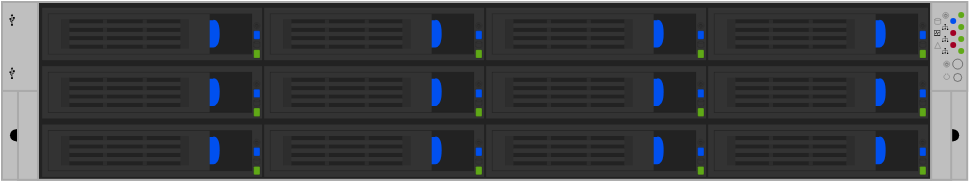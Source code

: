 <mxfile version="24.4.0" type="device">
  <diagram name="Page-1" id="KZN-zyBD-0XipZeYQRDT">
    <mxGraphModel dx="687" dy="397" grid="1" gridSize="10" guides="1" tooltips="1" connect="1" arrows="1" fold="1" page="1" pageScale="1" pageWidth="500" pageHeight="200" math="0" shadow="0">
      <root>
        <mxCell id="0" />
        <mxCell id="1" parent="0" />
        <mxCell id="BZf6F3fDbPlMnJJBv7aN-2" value="" style="group" vertex="1" connectable="0" parent="1">
          <mxGeometry x="9" y="56" width="482.6" height="88.9" as="geometry" />
        </mxCell>
        <mxCell id="9eh16xiQdjSHdPkHuFP6-378" value="" style="rounded=0;whiteSpace=wrap;html=1;strokeColor=#aaaaaa;fillColor=#bfbfbf;strokeWidth=1;container=0;part=1;movable=1;resizable=1;rotatable=1;deletable=1;editable=1;locked=0;connectable=1;" parent="BZf6F3fDbPlMnJJBv7aN-2" vertex="1">
          <mxGeometry width="482.6" height="88.9" as="geometry" />
        </mxCell>
        <mxCell id="9eh16xiQdjSHdPkHuFP6-379" value="" style="rounded=0;whiteSpace=wrap;html=1;strokeColor=#aaaaaa;fillColor=#222222;strokeWidth=1;movable=1;resizable=1;rotatable=1;deletable=1;editable=1;locked=0;connectable=1;container=0;" parent="BZf6F3fDbPlMnJJBv7aN-2" vertex="1">
          <mxGeometry x="18" width="446.6" height="88.9" as="geometry" />
        </mxCell>
        <mxCell id="jP2WbbBxQBNUkDRbYnSl-230" value="" style="group" parent="BZf6F3fDbPlMnJJBv7aN-2" vertex="1" connectable="0">
          <mxGeometry x="3.996" y="63.68" width="10" height="6" as="geometry" />
        </mxCell>
        <mxCell id="jP2WbbBxQBNUkDRbYnSl-231" value="" style="rounded=0;whiteSpace=wrap;html=1;fillColor=#000000;fontColor=#ffffff;strokeColor=none;container=0;" parent="jP2WbbBxQBNUkDRbYnSl-230" vertex="1">
          <mxGeometry x="3" width="4" height="6" as="geometry" />
        </mxCell>
        <mxCell id="jP2WbbBxQBNUkDRbYnSl-232" value="" style="ellipse;whiteSpace=wrap;html=1;aspect=fixed;strokeColor=none;fillColor=#000000;" parent="jP2WbbBxQBNUkDRbYnSl-230" vertex="1">
          <mxGeometry x="4" width="6" height="6" as="geometry" />
        </mxCell>
        <mxCell id="jP2WbbBxQBNUkDRbYnSl-233" value="" style="ellipse;whiteSpace=wrap;html=1;aspect=fixed;strokeColor=none;fillColor=#000000;" parent="jP2WbbBxQBNUkDRbYnSl-230" vertex="1">
          <mxGeometry width="6" height="6" as="geometry" />
        </mxCell>
        <mxCell id="5G7c4jUEA5Og9TPHIXhp-406" value="" style="group" parent="BZf6F3fDbPlMnJJBv7aN-2" vertex="1" connectable="0">
          <mxGeometry x="19.83" y="61.011" width="442.95" height="26.179" as="geometry" />
        </mxCell>
        <mxCell id="5G7c4jUEA5Og9TPHIXhp-407" value="" style="rounded=0;whiteSpace=wrap;html=1;strokeColor=none;fillColor=#333333;strokeWidth=0.5;movable=1;resizable=1;rotatable=1;deletable=1;editable=1;locked=0;connectable=1;container=0;" parent="5G7c4jUEA5Og9TPHIXhp-406" vertex="1">
          <mxGeometry width="109.952" height="26.179" as="geometry" />
        </mxCell>
        <mxCell id="5G7c4jUEA5Og9TPHIXhp-408" value="" style="rounded=0;whiteSpace=wrap;html=1;strokeColor=#222222;fillColor=#222222;strokeWidth=0.5;movable=1;resizable=1;rotatable=1;deletable=1;editable=1;locked=0;connectable=1;container=0;" parent="5G7c4jUEA5Og9TPHIXhp-406" vertex="1">
          <mxGeometry x="3.141" y="3.142" width="101.575" height="19.896" as="geometry" />
        </mxCell>
        <mxCell id="5G7c4jUEA5Og9TPHIXhp-409" value="" style="rounded=1;whiteSpace=wrap;html=1;strokeColor=#222222;rotation=0;fillColor=#60a917;fontColor=#ffffff;movable=1;resizable=1;rotatable=1;deletable=1;editable=1;locked=0;connectable=1;container=0;direction=south;strokeWidth=0.1;" parent="5G7c4jUEA5Og9TPHIXhp-406" vertex="1">
          <mxGeometry x="105.763" y="20.943" width="3.141" height="4.189" as="geometry" />
        </mxCell>
        <mxCell id="5G7c4jUEA5Og9TPHIXhp-410" value="" style="rounded=1;whiteSpace=wrap;html=1;strokeColor=#222222;rotation=0;fillColor=#0050ef;fontColor=#ffffff;movable=1;resizable=1;rotatable=1;deletable=1;editable=1;locked=0;connectable=1;container=0;direction=south;strokeWidth=0.1;" parent="5G7c4jUEA5Og9TPHIXhp-406" vertex="1">
          <mxGeometry x="105.763" y="11.519" width="3.141" height="4.189" as="geometry" />
        </mxCell>
        <mxCell id="5G7c4jUEA5Og9TPHIXhp-411" value="" style="rounded=1;whiteSpace=wrap;html=1;strokeColor=none;fillColor=#0050ef;strokeWidth=0.5;fontColor=#ffffff;glass=0;movable=1;resizable=1;rotatable=1;deletable=1;editable=1;locked=0;connectable=1;container=0;" parent="5G7c4jUEA5Og9TPHIXhp-406" vertex="1">
          <mxGeometry x="78.537" y="6.283" width="8.377" height="13.613" as="geometry" />
        </mxCell>
        <mxCell id="5G7c4jUEA5Og9TPHIXhp-412" value="" style="shape=or;whiteSpace=wrap;html=1;fillColor=#0050ef;fontColor=#ffffff;strokeColor=none;movable=1;resizable=1;rotatable=1;deletable=1;editable=1;locked=0;connectable=1;container=0;" parent="5G7c4jUEA5Og9TPHIXhp-406" vertex="1">
          <mxGeometry x="85.867" y="6.283" width="3.141" height="13.613" as="geometry" />
        </mxCell>
        <mxCell id="5G7c4jUEA5Og9TPHIXhp-413" value="" style="sketch=0;html=1;strokeColor=#222222;shadow=0;fillColor=none;verticalAlign=top;labelPosition=center;verticalLabelPosition=bottom;shape=mxgraph.gcp2.a7_power;gradientColor=none;strokeWidth=0.1;movable=1;resizable=1;rotatable=1;deletable=1;editable=1;locked=0;connectable=1;container=0;" parent="5G7c4jUEA5Og9TPHIXhp-406" vertex="1">
          <mxGeometry x="105.763" y="7.33" width="3.141" height="3.142" as="geometry" />
        </mxCell>
        <mxCell id="5G7c4jUEA5Og9TPHIXhp-414" value="" style="strokeWidth=0.1;html=1;shape=mxgraph.flowchart.database;whiteSpace=wrap;strokeColor=#222222;fillColor=none;movable=1;resizable=1;rotatable=1;deletable=1;editable=1;locked=0;connectable=1;container=0;" parent="5G7c4jUEA5Og9TPHIXhp-406" vertex="1">
          <mxGeometry x="105.763" y="16.755" width="3.141" height="3.142" as="geometry" />
        </mxCell>
        <mxCell id="5G7c4jUEA5Og9TPHIXhp-415" value="" style="rounded=0;whiteSpace=wrap;html=1;strokeColor=none;fillColor=#333333;strokeWidth=0.5;movable=1;resizable=1;rotatable=1;deletable=1;editable=1;locked=0;connectable=1;container=0;" parent="5G7c4jUEA5Og9TPHIXhp-406" vertex="1">
          <mxGeometry x="3.141" y="3.142" width="80.632" height="19.896" as="geometry" />
        </mxCell>
        <mxCell id="5G7c4jUEA5Og9TPHIXhp-416" value="" style="rounded=0;whiteSpace=wrap;html=1;strokeColor=none;fillColor=#2D2D2D;strokeWidth=0.2;movable=1;resizable=1;rotatable=1;deletable=1;editable=1;locked=0;connectable=1;container=0;" parent="5G7c4jUEA5Og9TPHIXhp-406" vertex="1">
          <mxGeometry x="69.113" y="5.759" width="4.189" height="14.66" as="geometry" />
        </mxCell>
        <mxCell id="5G7c4jUEA5Og9TPHIXhp-417" value="" style="rounded=0;whiteSpace=wrap;html=1;strokeColor=none;fillColor=#2D2D2D;strokeWidth=0.2;movable=1;resizable=1;rotatable=1;deletable=1;editable=1;locked=0;connectable=1;container=0;" parent="5G7c4jUEA5Og9TPHIXhp-406" vertex="1">
          <mxGeometry x="9.424" y="5.759" width="4.189" height="14.66" as="geometry" />
        </mxCell>
        <mxCell id="5G7c4jUEA5Og9TPHIXhp-418" value="" style="rounded=0;whiteSpace=wrap;html=1;strokeColor=none;fillColor=#222222;strokeWidth=0.2;movable=1;resizable=1;rotatable=1;deletable=1;editable=1;locked=0;connectable=1;container=0;" parent="5G7c4jUEA5Og9TPHIXhp-406" vertex="1">
          <mxGeometry x="13.613" y="5.759" width="55.5" height="2.094" as="geometry" />
        </mxCell>
        <mxCell id="5G7c4jUEA5Og9TPHIXhp-419" value="" style="rounded=0;whiteSpace=wrap;html=1;strokeColor=none;fillColor=#222222;strokeWidth=0.2;movable=1;resizable=1;rotatable=1;deletable=1;editable=1;locked=0;connectable=1;container=0;" parent="5G7c4jUEA5Og9TPHIXhp-406" vertex="1">
          <mxGeometry x="13.613" y="9.948" width="55.5" height="2.094" as="geometry" />
        </mxCell>
        <mxCell id="5G7c4jUEA5Og9TPHIXhp-420" value="" style="rounded=0;whiteSpace=wrap;html=1;strokeColor=none;fillColor=#222222;strokeWidth=0.2;movable=1;resizable=1;rotatable=1;deletable=1;editable=1;locked=0;connectable=1;container=0;" parent="5G7c4jUEA5Og9TPHIXhp-406" vertex="1">
          <mxGeometry x="13.613" y="14.137" width="55.5" height="2.094" as="geometry" />
        </mxCell>
        <mxCell id="5G7c4jUEA5Og9TPHIXhp-421" value="" style="rounded=0;whiteSpace=wrap;html=1;strokeColor=none;fillColor=#222222;strokeWidth=0.2;movable=1;resizable=1;rotatable=1;deletable=1;editable=1;locked=0;connectable=1;container=0;" parent="5G7c4jUEA5Og9TPHIXhp-406" vertex="1">
          <mxGeometry x="13.613" y="18.325" width="55.5" height="2.094" as="geometry" />
        </mxCell>
        <mxCell id="5G7c4jUEA5Og9TPHIXhp-422" value="" style="rounded=0;whiteSpace=wrap;html=1;strokeColor=none;fillColor=#2D2D2D;strokeWidth=0.2;movable=1;resizable=1;rotatable=1;deletable=1;editable=1;locked=0;connectable=1;container=0;" parent="5G7c4jUEA5Og9TPHIXhp-406" vertex="1">
          <mxGeometry x="30.368" y="5.759" width="2.094" height="14.66" as="geometry" />
        </mxCell>
        <mxCell id="5G7c4jUEA5Og9TPHIXhp-423" value="" style="rounded=0;whiteSpace=wrap;html=1;strokeColor=none;fillColor=#2D2D2D;strokeWidth=0.2;movable=1;resizable=1;rotatable=1;deletable=1;editable=1;locked=0;connectable=1;container=0;" parent="5G7c4jUEA5Og9TPHIXhp-406" vertex="1">
          <mxGeometry x="50.264" y="5.759" width="2.094" height="14.66" as="geometry" />
        </mxCell>
        <mxCell id="5G7c4jUEA5Og9TPHIXhp-424" value="" style="rounded=0;whiteSpace=wrap;html=1;strokeColor=none;fillColor=#333333;strokeWidth=0.5;movable=1;resizable=1;rotatable=1;deletable=1;editable=1;locked=0;connectable=1;container=0;" parent="5G7c4jUEA5Og9TPHIXhp-406" vertex="1">
          <mxGeometry x="13.613" y="16.231" width="55.5" height="2.094" as="geometry" />
        </mxCell>
        <mxCell id="5G7c4jUEA5Og9TPHIXhp-425" value="" style="rounded=0;whiteSpace=wrap;html=1;strokeColor=none;fillColor=#333333;strokeWidth=0.5;movable=1;resizable=1;rotatable=1;deletable=1;editable=1;locked=0;connectable=1;container=0;" parent="5G7c4jUEA5Og9TPHIXhp-406" vertex="1">
          <mxGeometry x="13.613" y="12.042" width="55.5" height="2.094" as="geometry" />
        </mxCell>
        <mxCell id="5G7c4jUEA5Og9TPHIXhp-426" value="" style="rounded=0;whiteSpace=wrap;html=1;strokeColor=none;fillColor=#333333;strokeWidth=0.5;movable=1;resizable=1;rotatable=1;deletable=1;editable=1;locked=0;connectable=1;container=0;" parent="5G7c4jUEA5Og9TPHIXhp-406" vertex="1">
          <mxGeometry x="13.613" y="7.854" width="55.5" height="2.094" as="geometry" />
        </mxCell>
        <mxCell id="5G7c4jUEA5Og9TPHIXhp-427" value="" style="rounded=0;whiteSpace=wrap;html=1;strokeColor=none;fillColor=#333333;strokeWidth=0.5;movable=1;resizable=1;rotatable=1;deletable=1;editable=1;locked=0;connectable=1;container=0;" parent="5G7c4jUEA5Og9TPHIXhp-406" vertex="1">
          <mxGeometry x="110.999" width="109.952" height="26.179" as="geometry" />
        </mxCell>
        <mxCell id="5G7c4jUEA5Og9TPHIXhp-428" value="" style="rounded=0;whiteSpace=wrap;html=1;strokeColor=#222222;fillColor=#222222;strokeWidth=0.5;movable=1;resizable=1;rotatable=1;deletable=1;editable=1;locked=0;connectable=1;container=0;" parent="5G7c4jUEA5Og9TPHIXhp-406" vertex="1">
          <mxGeometry x="114.141" y="3.142" width="101.575" height="19.896" as="geometry" />
        </mxCell>
        <mxCell id="5G7c4jUEA5Og9TPHIXhp-429" value="" style="rounded=1;whiteSpace=wrap;html=1;strokeColor=#222222;rotation=0;fillColor=#60a917;fontColor=#ffffff;movable=1;resizable=1;rotatable=1;deletable=1;editable=1;locked=0;connectable=1;container=0;direction=south;strokeWidth=0.1;" parent="5G7c4jUEA5Og9TPHIXhp-406" vertex="1">
          <mxGeometry x="216.763" y="20.943" width="3.141" height="4.189" as="geometry" />
        </mxCell>
        <mxCell id="5G7c4jUEA5Og9TPHIXhp-430" value="" style="rounded=1;whiteSpace=wrap;html=1;strokeColor=#222222;rotation=0;fillColor=#0050ef;fontColor=#ffffff;movable=1;resizable=1;rotatable=1;deletable=1;editable=1;locked=0;connectable=1;container=0;direction=south;strokeWidth=0.1;" parent="5G7c4jUEA5Og9TPHIXhp-406" vertex="1">
          <mxGeometry x="216.763" y="11.519" width="3.141" height="4.189" as="geometry" />
        </mxCell>
        <mxCell id="5G7c4jUEA5Og9TPHIXhp-431" value="" style="rounded=1;whiteSpace=wrap;html=1;strokeColor=none;fillColor=#0050ef;strokeWidth=0.5;fontColor=#ffffff;glass=0;movable=1;resizable=1;rotatable=1;deletable=1;editable=1;locked=0;connectable=1;container=0;" parent="5G7c4jUEA5Og9TPHIXhp-406" vertex="1">
          <mxGeometry x="189.537" y="6.283" width="8.377" height="13.613" as="geometry" />
        </mxCell>
        <mxCell id="5G7c4jUEA5Og9TPHIXhp-432" value="" style="shape=or;whiteSpace=wrap;html=1;fillColor=#0050ef;fontColor=#ffffff;strokeColor=none;movable=1;resizable=1;rotatable=1;deletable=1;editable=1;locked=0;connectable=1;container=0;" parent="5G7c4jUEA5Og9TPHIXhp-406" vertex="1">
          <mxGeometry x="196.867" y="6.283" width="3.141" height="13.613" as="geometry" />
        </mxCell>
        <mxCell id="5G7c4jUEA5Og9TPHIXhp-433" value="" style="sketch=0;html=1;strokeColor=#222222;shadow=0;fillColor=none;verticalAlign=top;labelPosition=center;verticalLabelPosition=bottom;shape=mxgraph.gcp2.a7_power;gradientColor=none;strokeWidth=0.1;movable=1;resizable=1;rotatable=1;deletable=1;editable=1;locked=0;connectable=1;container=0;" parent="5G7c4jUEA5Og9TPHIXhp-406" vertex="1">
          <mxGeometry x="216.763" y="7.33" width="3.141" height="3.142" as="geometry" />
        </mxCell>
        <mxCell id="5G7c4jUEA5Og9TPHIXhp-434" value="" style="strokeWidth=0.1;html=1;shape=mxgraph.flowchart.database;whiteSpace=wrap;strokeColor=#222222;fillColor=none;movable=1;resizable=1;rotatable=1;deletable=1;editable=1;locked=0;connectable=1;container=0;" parent="5G7c4jUEA5Og9TPHIXhp-406" vertex="1">
          <mxGeometry x="216.763" y="16.755" width="3.141" height="3.142" as="geometry" />
        </mxCell>
        <mxCell id="5G7c4jUEA5Og9TPHIXhp-435" value="" style="rounded=0;whiteSpace=wrap;html=1;strokeColor=none;fillColor=#333333;strokeWidth=0.5;movable=1;resizable=1;rotatable=1;deletable=1;editable=1;locked=0;connectable=1;container=0;" parent="5G7c4jUEA5Og9TPHIXhp-406" vertex="1">
          <mxGeometry x="114.141" y="3.142" width="80.632" height="19.896" as="geometry" />
        </mxCell>
        <mxCell id="5G7c4jUEA5Og9TPHIXhp-436" value="" style="rounded=0;whiteSpace=wrap;html=1;strokeColor=none;fillColor=#2D2D2D;strokeWidth=0.2;movable=1;resizable=1;rotatable=1;deletable=1;editable=1;locked=0;connectable=1;container=0;" parent="5G7c4jUEA5Og9TPHIXhp-406" vertex="1">
          <mxGeometry x="180.112" y="5.759" width="4.189" height="14.66" as="geometry" />
        </mxCell>
        <mxCell id="5G7c4jUEA5Og9TPHIXhp-437" value="" style="rounded=0;whiteSpace=wrap;html=1;strokeColor=none;fillColor=#2D2D2D;strokeWidth=0.2;movable=1;resizable=1;rotatable=1;deletable=1;editable=1;locked=0;connectable=1;container=0;" parent="5G7c4jUEA5Og9TPHIXhp-406" vertex="1">
          <mxGeometry x="120.424" y="5.759" width="4.189" height="14.66" as="geometry" />
        </mxCell>
        <mxCell id="5G7c4jUEA5Og9TPHIXhp-438" value="" style="rounded=0;whiteSpace=wrap;html=1;strokeColor=none;fillColor=#222222;strokeWidth=0.2;movable=1;resizable=1;rotatable=1;deletable=1;editable=1;locked=0;connectable=1;container=0;" parent="5G7c4jUEA5Og9TPHIXhp-406" vertex="1">
          <mxGeometry x="124.612" y="5.759" width="55.5" height="2.094" as="geometry" />
        </mxCell>
        <mxCell id="5G7c4jUEA5Og9TPHIXhp-439" value="" style="rounded=0;whiteSpace=wrap;html=1;strokeColor=none;fillColor=#222222;strokeWidth=0.2;movable=1;resizable=1;rotatable=1;deletable=1;editable=1;locked=0;connectable=1;container=0;" parent="5G7c4jUEA5Og9TPHIXhp-406" vertex="1">
          <mxGeometry x="124.612" y="9.948" width="55.5" height="2.094" as="geometry" />
        </mxCell>
        <mxCell id="5G7c4jUEA5Og9TPHIXhp-440" value="" style="rounded=0;whiteSpace=wrap;html=1;strokeColor=none;fillColor=#222222;strokeWidth=0.2;movable=1;resizable=1;rotatable=1;deletable=1;editable=1;locked=0;connectable=1;container=0;" parent="5G7c4jUEA5Og9TPHIXhp-406" vertex="1">
          <mxGeometry x="124.612" y="14.137" width="55.5" height="2.094" as="geometry" />
        </mxCell>
        <mxCell id="5G7c4jUEA5Og9TPHIXhp-441" value="" style="rounded=0;whiteSpace=wrap;html=1;strokeColor=none;fillColor=#222222;strokeWidth=0.2;movable=1;resizable=1;rotatable=1;deletable=1;editable=1;locked=0;connectable=1;container=0;" parent="5G7c4jUEA5Og9TPHIXhp-406" vertex="1">
          <mxGeometry x="124.612" y="18.325" width="55.5" height="2.094" as="geometry" />
        </mxCell>
        <mxCell id="5G7c4jUEA5Og9TPHIXhp-442" value="" style="rounded=0;whiteSpace=wrap;html=1;strokeColor=none;fillColor=#2D2D2D;strokeWidth=0.2;movable=1;resizable=1;rotatable=1;deletable=1;editable=1;locked=0;connectable=1;container=0;" parent="5G7c4jUEA5Og9TPHIXhp-406" vertex="1">
          <mxGeometry x="141.367" y="5.759" width="2.094" height="14.66" as="geometry" />
        </mxCell>
        <mxCell id="5G7c4jUEA5Og9TPHIXhp-443" value="" style="rounded=0;whiteSpace=wrap;html=1;strokeColor=none;fillColor=#2D2D2D;strokeWidth=0.2;movable=1;resizable=1;rotatable=1;deletable=1;editable=1;locked=0;connectable=1;container=0;" parent="5G7c4jUEA5Og9TPHIXhp-406" vertex="1">
          <mxGeometry x="161.263" y="5.759" width="2.094" height="14.66" as="geometry" />
        </mxCell>
        <mxCell id="5G7c4jUEA5Og9TPHIXhp-444" value="" style="rounded=0;whiteSpace=wrap;html=1;strokeColor=none;fillColor=#333333;strokeWidth=0.5;movable=1;resizable=1;rotatable=1;deletable=1;editable=1;locked=0;connectable=1;container=0;" parent="5G7c4jUEA5Og9TPHIXhp-406" vertex="1">
          <mxGeometry x="124.612" y="16.231" width="55.5" height="2.094" as="geometry" />
        </mxCell>
        <mxCell id="5G7c4jUEA5Og9TPHIXhp-445" value="" style="rounded=0;whiteSpace=wrap;html=1;strokeColor=none;fillColor=#333333;strokeWidth=0.5;movable=1;resizable=1;rotatable=1;deletable=1;editable=1;locked=0;connectable=1;container=0;" parent="5G7c4jUEA5Og9TPHIXhp-406" vertex="1">
          <mxGeometry x="124.612" y="12.042" width="55.5" height="2.094" as="geometry" />
        </mxCell>
        <mxCell id="5G7c4jUEA5Og9TPHIXhp-446" value="" style="rounded=0;whiteSpace=wrap;html=1;strokeColor=none;fillColor=#333333;strokeWidth=0.5;movable=1;resizable=1;rotatable=1;deletable=1;editable=1;locked=0;connectable=1;container=0;" parent="5G7c4jUEA5Og9TPHIXhp-406" vertex="1">
          <mxGeometry x="124.612" y="7.854" width="55.5" height="2.094" as="geometry" />
        </mxCell>
        <mxCell id="5G7c4jUEA5Og9TPHIXhp-447" value="" style="rounded=0;whiteSpace=wrap;html=1;strokeColor=none;fillColor=#333333;strokeWidth=0.5;movable=1;resizable=1;rotatable=1;deletable=1;editable=1;locked=0;connectable=1;container=0;" parent="5G7c4jUEA5Og9TPHIXhp-406" vertex="1">
          <mxGeometry x="221.999" width="109.952" height="26.179" as="geometry" />
        </mxCell>
        <mxCell id="5G7c4jUEA5Og9TPHIXhp-448" value="" style="rounded=0;whiteSpace=wrap;html=1;strokeColor=#222222;fillColor=#222222;strokeWidth=0.5;movable=1;resizable=1;rotatable=1;deletable=1;editable=1;locked=0;connectable=1;container=0;" parent="5G7c4jUEA5Og9TPHIXhp-406" vertex="1">
          <mxGeometry x="225.14" y="3.142" width="101.575" height="19.896" as="geometry" />
        </mxCell>
        <mxCell id="5G7c4jUEA5Og9TPHIXhp-449" value="" style="rounded=1;whiteSpace=wrap;html=1;strokeColor=#222222;rotation=0;fillColor=#60a917;fontColor=#ffffff;movable=1;resizable=1;rotatable=1;deletable=1;editable=1;locked=0;connectable=1;container=0;direction=south;strokeWidth=0.1;" parent="5G7c4jUEA5Og9TPHIXhp-406" vertex="1">
          <mxGeometry x="327.762" y="20.943" width="3.141" height="4.189" as="geometry" />
        </mxCell>
        <mxCell id="5G7c4jUEA5Og9TPHIXhp-450" value="" style="rounded=1;whiteSpace=wrap;html=1;strokeColor=#222222;rotation=0;fillColor=#0050ef;fontColor=#ffffff;movable=1;resizable=1;rotatable=1;deletable=1;editable=1;locked=0;connectable=1;container=0;direction=south;strokeWidth=0.1;" parent="5G7c4jUEA5Og9TPHIXhp-406" vertex="1">
          <mxGeometry x="327.762" y="11.519" width="3.141" height="4.189" as="geometry" />
        </mxCell>
        <mxCell id="5G7c4jUEA5Og9TPHIXhp-451" value="" style="rounded=1;whiteSpace=wrap;html=1;strokeColor=none;fillColor=#0050ef;strokeWidth=0.5;fontColor=#ffffff;glass=0;movable=1;resizable=1;rotatable=1;deletable=1;editable=1;locked=0;connectable=1;container=0;" parent="5G7c4jUEA5Og9TPHIXhp-406" vertex="1">
          <mxGeometry x="300.536" y="6.283" width="8.377" height="13.613" as="geometry" />
        </mxCell>
        <mxCell id="5G7c4jUEA5Og9TPHIXhp-452" value="" style="shape=or;whiteSpace=wrap;html=1;fillColor=#0050ef;fontColor=#ffffff;strokeColor=none;movable=1;resizable=1;rotatable=1;deletable=1;editable=1;locked=0;connectable=1;container=0;" parent="5G7c4jUEA5Og9TPHIXhp-406" vertex="1">
          <mxGeometry x="307.866" y="6.283" width="3.141" height="13.613" as="geometry" />
        </mxCell>
        <mxCell id="5G7c4jUEA5Og9TPHIXhp-453" value="" style="sketch=0;html=1;strokeColor=#222222;shadow=0;fillColor=none;verticalAlign=top;labelPosition=center;verticalLabelPosition=bottom;shape=mxgraph.gcp2.a7_power;gradientColor=none;strokeWidth=0.1;movable=1;resizable=1;rotatable=1;deletable=1;editable=1;locked=0;connectable=1;container=0;" parent="5G7c4jUEA5Og9TPHIXhp-406" vertex="1">
          <mxGeometry x="327.762" y="7.33" width="3.141" height="3.142" as="geometry" />
        </mxCell>
        <mxCell id="5G7c4jUEA5Og9TPHIXhp-454" value="" style="strokeWidth=0.1;html=1;shape=mxgraph.flowchart.database;whiteSpace=wrap;strokeColor=#222222;fillColor=none;movable=1;resizable=1;rotatable=1;deletable=1;editable=1;locked=0;connectable=1;container=0;" parent="5G7c4jUEA5Og9TPHIXhp-406" vertex="1">
          <mxGeometry x="327.762" y="16.755" width="3.141" height="3.142" as="geometry" />
        </mxCell>
        <mxCell id="5G7c4jUEA5Og9TPHIXhp-455" value="" style="rounded=0;whiteSpace=wrap;html=1;strokeColor=none;fillColor=#333333;strokeWidth=0.5;movable=1;resizable=1;rotatable=1;deletable=1;editable=1;locked=0;connectable=1;container=0;" parent="5G7c4jUEA5Og9TPHIXhp-406" vertex="1">
          <mxGeometry x="225.14" y="3.142" width="80.632" height="19.896" as="geometry" />
        </mxCell>
        <mxCell id="5G7c4jUEA5Og9TPHIXhp-456" value="" style="rounded=0;whiteSpace=wrap;html=1;strokeColor=none;fillColor=#2D2D2D;strokeWidth=0.2;movable=1;resizable=1;rotatable=1;deletable=1;editable=1;locked=0;connectable=1;container=0;" parent="5G7c4jUEA5Og9TPHIXhp-406" vertex="1">
          <mxGeometry x="291.111" y="5.759" width="4.189" height="14.66" as="geometry" />
        </mxCell>
        <mxCell id="5G7c4jUEA5Og9TPHIXhp-457" value="" style="rounded=0;whiteSpace=wrap;html=1;strokeColor=none;fillColor=#2D2D2D;strokeWidth=0.2;movable=1;resizable=1;rotatable=1;deletable=1;editable=1;locked=0;connectable=1;container=0;" parent="5G7c4jUEA5Og9TPHIXhp-406" vertex="1">
          <mxGeometry x="231.423" y="5.759" width="4.189" height="14.66" as="geometry" />
        </mxCell>
        <mxCell id="5G7c4jUEA5Og9TPHIXhp-458" value="" style="rounded=0;whiteSpace=wrap;html=1;strokeColor=none;fillColor=#222222;strokeWidth=0.2;movable=1;resizable=1;rotatable=1;deletable=1;editable=1;locked=0;connectable=1;container=0;" parent="5G7c4jUEA5Og9TPHIXhp-406" vertex="1">
          <mxGeometry x="235.612" y="5.759" width="55.5" height="2.094" as="geometry" />
        </mxCell>
        <mxCell id="5G7c4jUEA5Og9TPHIXhp-459" value="" style="rounded=0;whiteSpace=wrap;html=1;strokeColor=none;fillColor=#222222;strokeWidth=0.2;movable=1;resizable=1;rotatable=1;deletable=1;editable=1;locked=0;connectable=1;container=0;" parent="5G7c4jUEA5Og9TPHIXhp-406" vertex="1">
          <mxGeometry x="235.612" y="9.948" width="55.5" height="2.094" as="geometry" />
        </mxCell>
        <mxCell id="5G7c4jUEA5Og9TPHIXhp-460" value="" style="rounded=0;whiteSpace=wrap;html=1;strokeColor=none;fillColor=#222222;strokeWidth=0.2;movable=1;resizable=1;rotatable=1;deletable=1;editable=1;locked=0;connectable=1;container=0;" parent="5G7c4jUEA5Og9TPHIXhp-406" vertex="1">
          <mxGeometry x="235.612" y="14.137" width="55.5" height="2.094" as="geometry" />
        </mxCell>
        <mxCell id="5G7c4jUEA5Og9TPHIXhp-461" value="" style="rounded=0;whiteSpace=wrap;html=1;strokeColor=none;fillColor=#222222;strokeWidth=0.2;movable=1;resizable=1;rotatable=1;deletable=1;editable=1;locked=0;connectable=1;container=0;" parent="5G7c4jUEA5Og9TPHIXhp-406" vertex="1">
          <mxGeometry x="235.612" y="18.325" width="55.5" height="2.094" as="geometry" />
        </mxCell>
        <mxCell id="5G7c4jUEA5Og9TPHIXhp-462" value="" style="rounded=0;whiteSpace=wrap;html=1;strokeColor=none;fillColor=#2D2D2D;strokeWidth=0.2;movable=1;resizable=1;rotatable=1;deletable=1;editable=1;locked=0;connectable=1;container=0;" parent="5G7c4jUEA5Og9TPHIXhp-406" vertex="1">
          <mxGeometry x="252.366" y="5.759" width="2.094" height="14.66" as="geometry" />
        </mxCell>
        <mxCell id="5G7c4jUEA5Og9TPHIXhp-463" value="" style="rounded=0;whiteSpace=wrap;html=1;strokeColor=none;fillColor=#2D2D2D;strokeWidth=0.2;movable=1;resizable=1;rotatable=1;deletable=1;editable=1;locked=0;connectable=1;container=0;" parent="5G7c4jUEA5Og9TPHIXhp-406" vertex="1">
          <mxGeometry x="272.262" y="5.759" width="2.094" height="14.66" as="geometry" />
        </mxCell>
        <mxCell id="5G7c4jUEA5Og9TPHIXhp-464" value="" style="rounded=0;whiteSpace=wrap;html=1;strokeColor=none;fillColor=#333333;strokeWidth=0.5;movable=1;resizable=1;rotatable=1;deletable=1;editable=1;locked=0;connectable=1;container=0;" parent="5G7c4jUEA5Og9TPHIXhp-406" vertex="1">
          <mxGeometry x="235.612" y="16.231" width="55.5" height="2.094" as="geometry" />
        </mxCell>
        <mxCell id="5G7c4jUEA5Og9TPHIXhp-465" value="" style="rounded=0;whiteSpace=wrap;html=1;strokeColor=none;fillColor=#333333;strokeWidth=0.5;movable=1;resizable=1;rotatable=1;deletable=1;editable=1;locked=0;connectable=1;container=0;" parent="5G7c4jUEA5Og9TPHIXhp-406" vertex="1">
          <mxGeometry x="235.612" y="12.042" width="55.5" height="2.094" as="geometry" />
        </mxCell>
        <mxCell id="5G7c4jUEA5Og9TPHIXhp-466" value="" style="rounded=0;whiteSpace=wrap;html=1;strokeColor=none;fillColor=#333333;strokeWidth=0.5;movable=1;resizable=1;rotatable=1;deletable=1;editable=1;locked=0;connectable=1;container=0;" parent="5G7c4jUEA5Og9TPHIXhp-406" vertex="1">
          <mxGeometry x="235.612" y="7.854" width="55.5" height="2.094" as="geometry" />
        </mxCell>
        <mxCell id="5G7c4jUEA5Og9TPHIXhp-467" value="" style="rounded=0;whiteSpace=wrap;html=1;strokeColor=none;fillColor=#333333;strokeWidth=0.5;movable=1;resizable=1;rotatable=1;deletable=1;editable=1;locked=0;connectable=1;container=0;" parent="5G7c4jUEA5Og9TPHIXhp-406" vertex="1">
          <mxGeometry x="332.998" width="109.952" height="26.179" as="geometry" />
        </mxCell>
        <mxCell id="5G7c4jUEA5Og9TPHIXhp-468" value="" style="rounded=0;whiteSpace=wrap;html=1;strokeColor=#222222;fillColor=#222222;strokeWidth=0.5;movable=1;resizable=1;rotatable=1;deletable=1;editable=1;locked=0;connectable=1;container=0;" parent="5G7c4jUEA5Og9TPHIXhp-406" vertex="1">
          <mxGeometry x="336.139" y="3.142" width="101.575" height="19.896" as="geometry" />
        </mxCell>
        <mxCell id="5G7c4jUEA5Og9TPHIXhp-469" value="" style="rounded=1;whiteSpace=wrap;html=1;strokeColor=#222222;rotation=0;fillColor=#60a917;fontColor=#ffffff;movable=1;resizable=1;rotatable=1;deletable=1;editable=1;locked=0;connectable=1;container=0;direction=south;strokeWidth=0.1;" parent="5G7c4jUEA5Og9TPHIXhp-406" vertex="1">
          <mxGeometry x="438.761" y="20.943" width="3.141" height="4.189" as="geometry" />
        </mxCell>
        <mxCell id="5G7c4jUEA5Og9TPHIXhp-470" value="" style="rounded=1;whiteSpace=wrap;html=1;strokeColor=#222222;rotation=0;fillColor=#0050ef;fontColor=#ffffff;movable=1;resizable=1;rotatable=1;deletable=1;editable=1;locked=0;connectable=1;container=0;direction=south;strokeWidth=0.1;" parent="5G7c4jUEA5Og9TPHIXhp-406" vertex="1">
          <mxGeometry x="438.761" y="11.519" width="3.141" height="4.189" as="geometry" />
        </mxCell>
        <mxCell id="5G7c4jUEA5Og9TPHIXhp-471" value="" style="rounded=1;whiteSpace=wrap;html=1;strokeColor=none;fillColor=#0050ef;strokeWidth=0.5;fontColor=#ffffff;glass=0;movable=1;resizable=1;rotatable=1;deletable=1;editable=1;locked=0;connectable=1;container=0;" parent="5G7c4jUEA5Og9TPHIXhp-406" vertex="1">
          <mxGeometry x="411.535" y="6.283" width="8.377" height="13.613" as="geometry" />
        </mxCell>
        <mxCell id="5G7c4jUEA5Og9TPHIXhp-472" value="" style="shape=or;whiteSpace=wrap;html=1;fillColor=#0050ef;fontColor=#ffffff;strokeColor=none;movable=1;resizable=1;rotatable=1;deletable=1;editable=1;locked=0;connectable=1;container=0;" parent="5G7c4jUEA5Og9TPHIXhp-406" vertex="1">
          <mxGeometry x="418.865" y="6.283" width="3.141" height="13.613" as="geometry" />
        </mxCell>
        <mxCell id="5G7c4jUEA5Og9TPHIXhp-473" value="" style="sketch=0;html=1;strokeColor=#222222;shadow=0;fillColor=none;verticalAlign=top;labelPosition=center;verticalLabelPosition=bottom;shape=mxgraph.gcp2.a7_power;gradientColor=none;strokeWidth=0.1;movable=1;resizable=1;rotatable=1;deletable=1;editable=1;locked=0;connectable=1;container=0;" parent="5G7c4jUEA5Og9TPHIXhp-406" vertex="1">
          <mxGeometry x="438.761" y="7.33" width="3.141" height="3.142" as="geometry" />
        </mxCell>
        <mxCell id="5G7c4jUEA5Og9TPHIXhp-474" value="" style="strokeWidth=0.1;html=1;shape=mxgraph.flowchart.database;whiteSpace=wrap;strokeColor=#222222;fillColor=none;movable=1;resizable=1;rotatable=1;deletable=1;editable=1;locked=0;connectable=1;container=0;" parent="5G7c4jUEA5Og9TPHIXhp-406" vertex="1">
          <mxGeometry x="438.761" y="16.755" width="3.141" height="3.142" as="geometry" />
        </mxCell>
        <mxCell id="5G7c4jUEA5Og9TPHIXhp-475" value="" style="rounded=0;whiteSpace=wrap;html=1;strokeColor=none;fillColor=#333333;strokeWidth=0.5;movable=1;resizable=1;rotatable=1;deletable=1;editable=1;locked=0;connectable=1;container=0;" parent="5G7c4jUEA5Og9TPHIXhp-406" vertex="1">
          <mxGeometry x="336.139" y="3.142" width="80.632" height="19.896" as="geometry" />
        </mxCell>
        <mxCell id="5G7c4jUEA5Og9TPHIXhp-476" value="" style="rounded=0;whiteSpace=wrap;html=1;strokeColor=none;fillColor=#2D2D2D;strokeWidth=0.2;movable=1;resizable=1;rotatable=1;deletable=1;editable=1;locked=0;connectable=1;container=0;" parent="5G7c4jUEA5Og9TPHIXhp-406" vertex="1">
          <mxGeometry x="402.111" y="5.759" width="4.189" height="14.66" as="geometry" />
        </mxCell>
        <mxCell id="5G7c4jUEA5Og9TPHIXhp-477" value="" style="rounded=0;whiteSpace=wrap;html=1;strokeColor=none;fillColor=#2D2D2D;strokeWidth=0.2;movable=1;resizable=1;rotatable=1;deletable=1;editable=1;locked=0;connectable=1;container=0;" parent="5G7c4jUEA5Og9TPHIXhp-406" vertex="1">
          <mxGeometry x="342.422" y="5.759" width="4.189" height="14.66" as="geometry" />
        </mxCell>
        <mxCell id="5G7c4jUEA5Og9TPHIXhp-478" value="" style="rounded=0;whiteSpace=wrap;html=1;strokeColor=none;fillColor=#222222;strokeWidth=0.2;movable=1;resizable=1;rotatable=1;deletable=1;editable=1;locked=0;connectable=1;container=0;" parent="5G7c4jUEA5Og9TPHIXhp-406" vertex="1">
          <mxGeometry x="346.611" y="5.759" width="55.5" height="2.094" as="geometry" />
        </mxCell>
        <mxCell id="5G7c4jUEA5Og9TPHIXhp-479" value="" style="rounded=0;whiteSpace=wrap;html=1;strokeColor=none;fillColor=#222222;strokeWidth=0.2;movable=1;resizable=1;rotatable=1;deletable=1;editable=1;locked=0;connectable=1;container=0;" parent="5G7c4jUEA5Og9TPHIXhp-406" vertex="1">
          <mxGeometry x="346.611" y="9.948" width="55.5" height="2.094" as="geometry" />
        </mxCell>
        <mxCell id="5G7c4jUEA5Og9TPHIXhp-480" value="" style="rounded=0;whiteSpace=wrap;html=1;strokeColor=none;fillColor=#222222;strokeWidth=0.2;movable=1;resizable=1;rotatable=1;deletable=1;editable=1;locked=0;connectable=1;container=0;" parent="5G7c4jUEA5Og9TPHIXhp-406" vertex="1">
          <mxGeometry x="346.611" y="14.137" width="55.5" height="2.094" as="geometry" />
        </mxCell>
        <mxCell id="5G7c4jUEA5Og9TPHIXhp-481" value="" style="rounded=0;whiteSpace=wrap;html=1;strokeColor=none;fillColor=#222222;strokeWidth=0.2;movable=1;resizable=1;rotatable=1;deletable=1;editable=1;locked=0;connectable=1;container=0;" parent="5G7c4jUEA5Og9TPHIXhp-406" vertex="1">
          <mxGeometry x="346.611" y="18.325" width="55.5" height="2.094" as="geometry" />
        </mxCell>
        <mxCell id="5G7c4jUEA5Og9TPHIXhp-482" value="" style="rounded=0;whiteSpace=wrap;html=1;strokeColor=none;fillColor=#2D2D2D;strokeWidth=0.2;movable=1;resizable=1;rotatable=1;deletable=1;editable=1;locked=0;connectable=1;container=0;" parent="5G7c4jUEA5Og9TPHIXhp-406" vertex="1">
          <mxGeometry x="363.366" y="5.759" width="2.094" height="14.66" as="geometry" />
        </mxCell>
        <mxCell id="5G7c4jUEA5Og9TPHIXhp-483" value="" style="rounded=0;whiteSpace=wrap;html=1;strokeColor=none;fillColor=#2D2D2D;strokeWidth=0.2;movable=1;resizable=1;rotatable=1;deletable=1;editable=1;locked=0;connectable=1;container=0;" parent="5G7c4jUEA5Og9TPHIXhp-406" vertex="1">
          <mxGeometry x="383.262" y="5.759" width="2.094" height="14.66" as="geometry" />
        </mxCell>
        <mxCell id="5G7c4jUEA5Og9TPHIXhp-484" value="" style="rounded=0;whiteSpace=wrap;html=1;strokeColor=none;fillColor=#333333;strokeWidth=0.5;movable=1;resizable=1;rotatable=1;deletable=1;editable=1;locked=0;connectable=1;container=0;" parent="5G7c4jUEA5Og9TPHIXhp-406" vertex="1">
          <mxGeometry x="346.611" y="16.231" width="55.5" height="2.094" as="geometry" />
        </mxCell>
        <mxCell id="5G7c4jUEA5Og9TPHIXhp-485" value="" style="rounded=0;whiteSpace=wrap;html=1;strokeColor=none;fillColor=#333333;strokeWidth=0.5;movable=1;resizable=1;rotatable=1;deletable=1;editable=1;locked=0;connectable=1;container=0;" parent="5G7c4jUEA5Og9TPHIXhp-406" vertex="1">
          <mxGeometry x="346.611" y="12.042" width="55.5" height="2.094" as="geometry" />
        </mxCell>
        <mxCell id="5G7c4jUEA5Og9TPHIXhp-486" value="" style="rounded=0;whiteSpace=wrap;html=1;strokeColor=none;fillColor=#333333;strokeWidth=0.5;movable=1;resizable=1;rotatable=1;deletable=1;editable=1;locked=0;connectable=1;container=0;" parent="5G7c4jUEA5Og9TPHIXhp-406" vertex="1">
          <mxGeometry x="346.611" y="7.854" width="55.5" height="2.094" as="geometry" />
        </mxCell>
        <mxCell id="5G7c4jUEA5Og9TPHIXhp-487" value="" style="group" parent="BZf6F3fDbPlMnJJBv7aN-2" vertex="1" connectable="0">
          <mxGeometry x="19.83" y="31.831" width="442.95" height="26.179" as="geometry" />
        </mxCell>
        <mxCell id="5G7c4jUEA5Og9TPHIXhp-488" value="" style="rounded=0;whiteSpace=wrap;html=1;strokeColor=none;fillColor=#333333;strokeWidth=0.5;movable=1;resizable=1;rotatable=1;deletable=1;editable=1;locked=0;connectable=1;container=0;" parent="5G7c4jUEA5Og9TPHIXhp-487" vertex="1">
          <mxGeometry width="109.952" height="26.179" as="geometry" />
        </mxCell>
        <mxCell id="5G7c4jUEA5Og9TPHIXhp-489" value="" style="rounded=0;whiteSpace=wrap;html=1;strokeColor=#222222;fillColor=#222222;strokeWidth=0.5;movable=1;resizable=1;rotatable=1;deletable=1;editable=1;locked=0;connectable=1;container=0;" parent="5G7c4jUEA5Og9TPHIXhp-487" vertex="1">
          <mxGeometry x="3.141" y="3.142" width="101.575" height="19.896" as="geometry" />
        </mxCell>
        <mxCell id="5G7c4jUEA5Og9TPHIXhp-490" value="" style="rounded=1;whiteSpace=wrap;html=1;strokeColor=#222222;rotation=0;fillColor=#60a917;fontColor=#ffffff;movable=1;resizable=1;rotatable=1;deletable=1;editable=1;locked=0;connectable=1;container=0;direction=south;strokeWidth=0.1;" parent="5G7c4jUEA5Og9TPHIXhp-487" vertex="1">
          <mxGeometry x="105.763" y="20.943" width="3.141" height="4.189" as="geometry" />
        </mxCell>
        <mxCell id="5G7c4jUEA5Og9TPHIXhp-491" value="" style="rounded=1;whiteSpace=wrap;html=1;strokeColor=#222222;rotation=0;fillColor=#0050ef;fontColor=#ffffff;movable=1;resizable=1;rotatable=1;deletable=1;editable=1;locked=0;connectable=1;container=0;direction=south;strokeWidth=0.1;" parent="5G7c4jUEA5Og9TPHIXhp-487" vertex="1">
          <mxGeometry x="105.763" y="11.519" width="3.141" height="4.189" as="geometry" />
        </mxCell>
        <mxCell id="5G7c4jUEA5Og9TPHIXhp-492" value="" style="rounded=1;whiteSpace=wrap;html=1;strokeColor=none;fillColor=#0050ef;strokeWidth=0.5;fontColor=#ffffff;glass=0;movable=1;resizable=1;rotatable=1;deletable=1;editable=1;locked=0;connectable=1;container=0;" parent="5G7c4jUEA5Og9TPHIXhp-487" vertex="1">
          <mxGeometry x="78.537" y="6.283" width="8.377" height="13.613" as="geometry" />
        </mxCell>
        <mxCell id="5G7c4jUEA5Og9TPHIXhp-493" value="" style="shape=or;whiteSpace=wrap;html=1;fillColor=#0050ef;fontColor=#ffffff;strokeColor=none;movable=1;resizable=1;rotatable=1;deletable=1;editable=1;locked=0;connectable=1;container=0;" parent="5G7c4jUEA5Og9TPHIXhp-487" vertex="1">
          <mxGeometry x="85.867" y="6.283" width="3.141" height="13.613" as="geometry" />
        </mxCell>
        <mxCell id="5G7c4jUEA5Og9TPHIXhp-494" value="" style="sketch=0;html=1;strokeColor=#222222;shadow=0;fillColor=none;verticalAlign=top;labelPosition=center;verticalLabelPosition=bottom;shape=mxgraph.gcp2.a7_power;gradientColor=none;strokeWidth=0.1;movable=1;resizable=1;rotatable=1;deletable=1;editable=1;locked=0;connectable=1;container=0;" parent="5G7c4jUEA5Og9TPHIXhp-487" vertex="1">
          <mxGeometry x="105.763" y="7.33" width="3.141" height="3.142" as="geometry" />
        </mxCell>
        <mxCell id="5G7c4jUEA5Og9TPHIXhp-495" value="" style="strokeWidth=0.1;html=1;shape=mxgraph.flowchart.database;whiteSpace=wrap;strokeColor=#222222;fillColor=none;movable=1;resizable=1;rotatable=1;deletable=1;editable=1;locked=0;connectable=1;container=0;" parent="5G7c4jUEA5Og9TPHIXhp-487" vertex="1">
          <mxGeometry x="105.763" y="16.755" width="3.141" height="3.142" as="geometry" />
        </mxCell>
        <mxCell id="5G7c4jUEA5Og9TPHIXhp-496" value="" style="rounded=0;whiteSpace=wrap;html=1;strokeColor=none;fillColor=#333333;strokeWidth=0.5;movable=1;resizable=1;rotatable=1;deletable=1;editable=1;locked=0;connectable=1;container=0;" parent="5G7c4jUEA5Og9TPHIXhp-487" vertex="1">
          <mxGeometry x="3.141" y="3.142" width="80.632" height="19.896" as="geometry" />
        </mxCell>
        <mxCell id="5G7c4jUEA5Og9TPHIXhp-497" value="" style="rounded=0;whiteSpace=wrap;html=1;strokeColor=none;fillColor=#2D2D2D;strokeWidth=0.2;movable=1;resizable=1;rotatable=1;deletable=1;editable=1;locked=0;connectable=1;container=0;" parent="5G7c4jUEA5Og9TPHIXhp-487" vertex="1">
          <mxGeometry x="69.113" y="5.759" width="4.189" height="14.66" as="geometry" />
        </mxCell>
        <mxCell id="5G7c4jUEA5Og9TPHIXhp-498" value="" style="rounded=0;whiteSpace=wrap;html=1;strokeColor=none;fillColor=#2D2D2D;strokeWidth=0.2;movable=1;resizable=1;rotatable=1;deletable=1;editable=1;locked=0;connectable=1;container=0;" parent="5G7c4jUEA5Og9TPHIXhp-487" vertex="1">
          <mxGeometry x="9.424" y="5.759" width="4.189" height="14.66" as="geometry" />
        </mxCell>
        <mxCell id="5G7c4jUEA5Og9TPHIXhp-499" value="" style="rounded=0;whiteSpace=wrap;html=1;strokeColor=none;fillColor=#222222;strokeWidth=0.2;movable=1;resizable=1;rotatable=1;deletable=1;editable=1;locked=0;connectable=1;container=0;" parent="5G7c4jUEA5Og9TPHIXhp-487" vertex="1">
          <mxGeometry x="13.613" y="5.759" width="55.5" height="2.094" as="geometry" />
        </mxCell>
        <mxCell id="5G7c4jUEA5Og9TPHIXhp-500" value="" style="rounded=0;whiteSpace=wrap;html=1;strokeColor=none;fillColor=#222222;strokeWidth=0.2;movable=1;resizable=1;rotatable=1;deletable=1;editable=1;locked=0;connectable=1;container=0;" parent="5G7c4jUEA5Og9TPHIXhp-487" vertex="1">
          <mxGeometry x="13.613" y="9.948" width="55.5" height="2.094" as="geometry" />
        </mxCell>
        <mxCell id="5G7c4jUEA5Og9TPHIXhp-501" value="" style="rounded=0;whiteSpace=wrap;html=1;strokeColor=none;fillColor=#222222;strokeWidth=0.2;movable=1;resizable=1;rotatable=1;deletable=1;editable=1;locked=0;connectable=1;container=0;" parent="5G7c4jUEA5Og9TPHIXhp-487" vertex="1">
          <mxGeometry x="13.613" y="14.137" width="55.5" height="2.094" as="geometry" />
        </mxCell>
        <mxCell id="5G7c4jUEA5Og9TPHIXhp-502" value="" style="rounded=0;whiteSpace=wrap;html=1;strokeColor=none;fillColor=#222222;strokeWidth=0.2;movable=1;resizable=1;rotatable=1;deletable=1;editable=1;locked=0;connectable=1;container=0;" parent="5G7c4jUEA5Og9TPHIXhp-487" vertex="1">
          <mxGeometry x="13.613" y="18.325" width="55.5" height="2.094" as="geometry" />
        </mxCell>
        <mxCell id="5G7c4jUEA5Og9TPHIXhp-503" value="" style="rounded=0;whiteSpace=wrap;html=1;strokeColor=none;fillColor=#2D2D2D;strokeWidth=0.2;movable=1;resizable=1;rotatable=1;deletable=1;editable=1;locked=0;connectable=1;container=0;" parent="5G7c4jUEA5Og9TPHIXhp-487" vertex="1">
          <mxGeometry x="30.368" y="5.759" width="2.094" height="14.66" as="geometry" />
        </mxCell>
        <mxCell id="5G7c4jUEA5Og9TPHIXhp-504" value="" style="rounded=0;whiteSpace=wrap;html=1;strokeColor=none;fillColor=#2D2D2D;strokeWidth=0.2;movable=1;resizable=1;rotatable=1;deletable=1;editable=1;locked=0;connectable=1;container=0;" parent="5G7c4jUEA5Og9TPHIXhp-487" vertex="1">
          <mxGeometry x="50.264" y="5.759" width="2.094" height="14.66" as="geometry" />
        </mxCell>
        <mxCell id="5G7c4jUEA5Og9TPHIXhp-505" value="" style="rounded=0;whiteSpace=wrap;html=1;strokeColor=none;fillColor=#333333;strokeWidth=0.5;movable=1;resizable=1;rotatable=1;deletable=1;editable=1;locked=0;connectable=1;container=0;" parent="5G7c4jUEA5Og9TPHIXhp-487" vertex="1">
          <mxGeometry x="13.613" y="16.231" width="55.5" height="2.094" as="geometry" />
        </mxCell>
        <mxCell id="5G7c4jUEA5Og9TPHIXhp-506" value="" style="rounded=0;whiteSpace=wrap;html=1;strokeColor=none;fillColor=#333333;strokeWidth=0.5;movable=1;resizable=1;rotatable=1;deletable=1;editable=1;locked=0;connectable=1;container=0;" parent="5G7c4jUEA5Og9TPHIXhp-487" vertex="1">
          <mxGeometry x="13.613" y="12.042" width="55.5" height="2.094" as="geometry" />
        </mxCell>
        <mxCell id="5G7c4jUEA5Og9TPHIXhp-507" value="" style="rounded=0;whiteSpace=wrap;html=1;strokeColor=none;fillColor=#333333;strokeWidth=0.5;movable=1;resizable=1;rotatable=1;deletable=1;editable=1;locked=0;connectable=1;container=0;" parent="5G7c4jUEA5Og9TPHIXhp-487" vertex="1">
          <mxGeometry x="13.613" y="7.854" width="55.5" height="2.094" as="geometry" />
        </mxCell>
        <mxCell id="5G7c4jUEA5Og9TPHIXhp-508" value="" style="rounded=0;whiteSpace=wrap;html=1;strokeColor=none;fillColor=#333333;strokeWidth=0.5;movable=1;resizable=1;rotatable=1;deletable=1;editable=1;locked=0;connectable=1;container=0;" parent="5G7c4jUEA5Og9TPHIXhp-487" vertex="1">
          <mxGeometry x="110.999" width="109.952" height="26.179" as="geometry" />
        </mxCell>
        <mxCell id="5G7c4jUEA5Og9TPHIXhp-509" value="" style="rounded=0;whiteSpace=wrap;html=1;strokeColor=#222222;fillColor=#222222;strokeWidth=0.5;movable=1;resizable=1;rotatable=1;deletable=1;editable=1;locked=0;connectable=1;container=0;" parent="5G7c4jUEA5Og9TPHIXhp-487" vertex="1">
          <mxGeometry x="114.141" y="3.142" width="101.575" height="19.896" as="geometry" />
        </mxCell>
        <mxCell id="5G7c4jUEA5Og9TPHIXhp-510" value="" style="rounded=1;whiteSpace=wrap;html=1;strokeColor=#222222;rotation=0;fillColor=#60a917;fontColor=#ffffff;movable=1;resizable=1;rotatable=1;deletable=1;editable=1;locked=0;connectable=1;container=0;direction=south;strokeWidth=0.1;" parent="5G7c4jUEA5Og9TPHIXhp-487" vertex="1">
          <mxGeometry x="216.763" y="20.943" width="3.141" height="4.189" as="geometry" />
        </mxCell>
        <mxCell id="5G7c4jUEA5Og9TPHIXhp-511" value="" style="rounded=1;whiteSpace=wrap;html=1;strokeColor=#222222;rotation=0;fillColor=#0050ef;fontColor=#ffffff;movable=1;resizable=1;rotatable=1;deletable=1;editable=1;locked=0;connectable=1;container=0;direction=south;strokeWidth=0.1;" parent="5G7c4jUEA5Og9TPHIXhp-487" vertex="1">
          <mxGeometry x="216.763" y="11.519" width="3.141" height="4.189" as="geometry" />
        </mxCell>
        <mxCell id="5G7c4jUEA5Og9TPHIXhp-512" value="" style="rounded=1;whiteSpace=wrap;html=1;strokeColor=none;fillColor=#0050ef;strokeWidth=0.5;fontColor=#ffffff;glass=0;movable=1;resizable=1;rotatable=1;deletable=1;editable=1;locked=0;connectable=1;container=0;" parent="5G7c4jUEA5Og9TPHIXhp-487" vertex="1">
          <mxGeometry x="189.537" y="6.283" width="8.377" height="13.613" as="geometry" />
        </mxCell>
        <mxCell id="5G7c4jUEA5Og9TPHIXhp-513" value="" style="shape=or;whiteSpace=wrap;html=1;fillColor=#0050ef;fontColor=#ffffff;strokeColor=none;movable=1;resizable=1;rotatable=1;deletable=1;editable=1;locked=0;connectable=1;container=0;" parent="5G7c4jUEA5Og9TPHIXhp-487" vertex="1">
          <mxGeometry x="196.867" y="6.283" width="3.141" height="13.613" as="geometry" />
        </mxCell>
        <mxCell id="5G7c4jUEA5Og9TPHIXhp-514" value="" style="sketch=0;html=1;strokeColor=#222222;shadow=0;fillColor=none;verticalAlign=top;labelPosition=center;verticalLabelPosition=bottom;shape=mxgraph.gcp2.a7_power;gradientColor=none;strokeWidth=0.1;movable=1;resizable=1;rotatable=1;deletable=1;editable=1;locked=0;connectable=1;container=0;" parent="5G7c4jUEA5Og9TPHIXhp-487" vertex="1">
          <mxGeometry x="216.763" y="7.33" width="3.141" height="3.142" as="geometry" />
        </mxCell>
        <mxCell id="5G7c4jUEA5Og9TPHIXhp-515" value="" style="strokeWidth=0.1;html=1;shape=mxgraph.flowchart.database;whiteSpace=wrap;strokeColor=#222222;fillColor=none;movable=1;resizable=1;rotatable=1;deletable=1;editable=1;locked=0;connectable=1;container=0;" parent="5G7c4jUEA5Og9TPHIXhp-487" vertex="1">
          <mxGeometry x="216.763" y="16.755" width="3.141" height="3.142" as="geometry" />
        </mxCell>
        <mxCell id="5G7c4jUEA5Og9TPHIXhp-516" value="" style="rounded=0;whiteSpace=wrap;html=1;strokeColor=none;fillColor=#333333;strokeWidth=0.5;movable=1;resizable=1;rotatable=1;deletable=1;editable=1;locked=0;connectable=1;container=0;" parent="5G7c4jUEA5Og9TPHIXhp-487" vertex="1">
          <mxGeometry x="114.141" y="3.142" width="80.632" height="19.896" as="geometry" />
        </mxCell>
        <mxCell id="5G7c4jUEA5Og9TPHIXhp-517" value="" style="rounded=0;whiteSpace=wrap;html=1;strokeColor=none;fillColor=#2D2D2D;strokeWidth=0.2;movable=1;resizable=1;rotatable=1;deletable=1;editable=1;locked=0;connectable=1;container=0;" parent="5G7c4jUEA5Og9TPHIXhp-487" vertex="1">
          <mxGeometry x="180.112" y="5.759" width="4.189" height="14.66" as="geometry" />
        </mxCell>
        <mxCell id="5G7c4jUEA5Og9TPHIXhp-518" value="" style="rounded=0;whiteSpace=wrap;html=1;strokeColor=none;fillColor=#2D2D2D;strokeWidth=0.2;movable=1;resizable=1;rotatable=1;deletable=1;editable=1;locked=0;connectable=1;container=0;" parent="5G7c4jUEA5Og9TPHIXhp-487" vertex="1">
          <mxGeometry x="120.424" y="5.759" width="4.189" height="14.66" as="geometry" />
        </mxCell>
        <mxCell id="5G7c4jUEA5Og9TPHIXhp-519" value="" style="rounded=0;whiteSpace=wrap;html=1;strokeColor=none;fillColor=#222222;strokeWidth=0.2;movable=1;resizable=1;rotatable=1;deletable=1;editable=1;locked=0;connectable=1;container=0;" parent="5G7c4jUEA5Og9TPHIXhp-487" vertex="1">
          <mxGeometry x="124.612" y="5.759" width="55.5" height="2.094" as="geometry" />
        </mxCell>
        <mxCell id="5G7c4jUEA5Og9TPHIXhp-520" value="" style="rounded=0;whiteSpace=wrap;html=1;strokeColor=none;fillColor=#222222;strokeWidth=0.2;movable=1;resizable=1;rotatable=1;deletable=1;editable=1;locked=0;connectable=1;container=0;" parent="5G7c4jUEA5Og9TPHIXhp-487" vertex="1">
          <mxGeometry x="124.612" y="9.948" width="55.5" height="2.094" as="geometry" />
        </mxCell>
        <mxCell id="5G7c4jUEA5Og9TPHIXhp-521" value="" style="rounded=0;whiteSpace=wrap;html=1;strokeColor=none;fillColor=#222222;strokeWidth=0.2;movable=1;resizable=1;rotatable=1;deletable=1;editable=1;locked=0;connectable=1;container=0;" parent="5G7c4jUEA5Og9TPHIXhp-487" vertex="1">
          <mxGeometry x="124.612" y="14.137" width="55.5" height="2.094" as="geometry" />
        </mxCell>
        <mxCell id="5G7c4jUEA5Og9TPHIXhp-522" value="" style="rounded=0;whiteSpace=wrap;html=1;strokeColor=none;fillColor=#222222;strokeWidth=0.2;movable=1;resizable=1;rotatable=1;deletable=1;editable=1;locked=0;connectable=1;container=0;" parent="5G7c4jUEA5Og9TPHIXhp-487" vertex="1">
          <mxGeometry x="124.612" y="18.325" width="55.5" height="2.094" as="geometry" />
        </mxCell>
        <mxCell id="5G7c4jUEA5Og9TPHIXhp-523" value="" style="rounded=0;whiteSpace=wrap;html=1;strokeColor=none;fillColor=#2D2D2D;strokeWidth=0.2;movable=1;resizable=1;rotatable=1;deletable=1;editable=1;locked=0;connectable=1;container=0;" parent="5G7c4jUEA5Og9TPHIXhp-487" vertex="1">
          <mxGeometry x="141.367" y="5.759" width="2.094" height="14.66" as="geometry" />
        </mxCell>
        <mxCell id="5G7c4jUEA5Og9TPHIXhp-524" value="" style="rounded=0;whiteSpace=wrap;html=1;strokeColor=none;fillColor=#2D2D2D;strokeWidth=0.2;movable=1;resizable=1;rotatable=1;deletable=1;editable=1;locked=0;connectable=1;container=0;" parent="5G7c4jUEA5Og9TPHIXhp-487" vertex="1">
          <mxGeometry x="161.263" y="5.759" width="2.094" height="14.66" as="geometry" />
        </mxCell>
        <mxCell id="5G7c4jUEA5Og9TPHIXhp-525" value="" style="rounded=0;whiteSpace=wrap;html=1;strokeColor=none;fillColor=#333333;strokeWidth=0.5;movable=1;resizable=1;rotatable=1;deletable=1;editable=1;locked=0;connectable=1;container=0;" parent="5G7c4jUEA5Og9TPHIXhp-487" vertex="1">
          <mxGeometry x="124.612" y="16.231" width="55.5" height="2.094" as="geometry" />
        </mxCell>
        <mxCell id="5G7c4jUEA5Og9TPHIXhp-526" value="" style="rounded=0;whiteSpace=wrap;html=1;strokeColor=none;fillColor=#333333;strokeWidth=0.5;movable=1;resizable=1;rotatable=1;deletable=1;editable=1;locked=0;connectable=1;container=0;" parent="5G7c4jUEA5Og9TPHIXhp-487" vertex="1">
          <mxGeometry x="124.612" y="12.042" width="55.5" height="2.094" as="geometry" />
        </mxCell>
        <mxCell id="5G7c4jUEA5Og9TPHIXhp-527" value="" style="rounded=0;whiteSpace=wrap;html=1;strokeColor=none;fillColor=#333333;strokeWidth=0.5;movable=1;resizable=1;rotatable=1;deletable=1;editable=1;locked=0;connectable=1;container=0;" parent="5G7c4jUEA5Og9TPHIXhp-487" vertex="1">
          <mxGeometry x="124.612" y="7.854" width="55.5" height="2.094" as="geometry" />
        </mxCell>
        <mxCell id="5G7c4jUEA5Og9TPHIXhp-528" value="" style="rounded=0;whiteSpace=wrap;html=1;strokeColor=none;fillColor=#333333;strokeWidth=0.5;movable=1;resizable=1;rotatable=1;deletable=1;editable=1;locked=0;connectable=1;container=0;" parent="5G7c4jUEA5Og9TPHIXhp-487" vertex="1">
          <mxGeometry x="221.999" width="109.952" height="26.179" as="geometry" />
        </mxCell>
        <mxCell id="5G7c4jUEA5Og9TPHIXhp-529" value="" style="rounded=0;whiteSpace=wrap;html=1;strokeColor=#222222;fillColor=#222222;strokeWidth=0.5;movable=1;resizable=1;rotatable=1;deletable=1;editable=1;locked=0;connectable=1;container=0;" parent="5G7c4jUEA5Og9TPHIXhp-487" vertex="1">
          <mxGeometry x="225.14" y="3.142" width="101.575" height="19.896" as="geometry" />
        </mxCell>
        <mxCell id="5G7c4jUEA5Og9TPHIXhp-530" value="" style="rounded=1;whiteSpace=wrap;html=1;strokeColor=#222222;rotation=0;fillColor=#60a917;fontColor=#ffffff;movable=1;resizable=1;rotatable=1;deletable=1;editable=1;locked=0;connectable=1;container=0;direction=south;strokeWidth=0.1;" parent="5G7c4jUEA5Og9TPHIXhp-487" vertex="1">
          <mxGeometry x="327.762" y="20.943" width="3.141" height="4.189" as="geometry" />
        </mxCell>
        <mxCell id="5G7c4jUEA5Og9TPHIXhp-531" value="" style="rounded=1;whiteSpace=wrap;html=1;strokeColor=#222222;rotation=0;fillColor=#0050ef;fontColor=#ffffff;movable=1;resizable=1;rotatable=1;deletable=1;editable=1;locked=0;connectable=1;container=0;direction=south;strokeWidth=0.1;" parent="5G7c4jUEA5Og9TPHIXhp-487" vertex="1">
          <mxGeometry x="327.762" y="11.519" width="3.141" height="4.189" as="geometry" />
        </mxCell>
        <mxCell id="5G7c4jUEA5Og9TPHIXhp-532" value="" style="rounded=1;whiteSpace=wrap;html=1;strokeColor=none;fillColor=#0050ef;strokeWidth=0.5;fontColor=#ffffff;glass=0;movable=1;resizable=1;rotatable=1;deletable=1;editable=1;locked=0;connectable=1;container=0;" parent="5G7c4jUEA5Og9TPHIXhp-487" vertex="1">
          <mxGeometry x="300.536" y="6.283" width="8.377" height="13.613" as="geometry" />
        </mxCell>
        <mxCell id="5G7c4jUEA5Og9TPHIXhp-533" value="" style="shape=or;whiteSpace=wrap;html=1;fillColor=#0050ef;fontColor=#ffffff;strokeColor=none;movable=1;resizable=1;rotatable=1;deletable=1;editable=1;locked=0;connectable=1;container=0;" parent="5G7c4jUEA5Og9TPHIXhp-487" vertex="1">
          <mxGeometry x="307.866" y="6.283" width="3.141" height="13.613" as="geometry" />
        </mxCell>
        <mxCell id="5G7c4jUEA5Og9TPHIXhp-534" value="" style="sketch=0;html=1;strokeColor=#222222;shadow=0;fillColor=none;verticalAlign=top;labelPosition=center;verticalLabelPosition=bottom;shape=mxgraph.gcp2.a7_power;gradientColor=none;strokeWidth=0.1;movable=1;resizable=1;rotatable=1;deletable=1;editable=1;locked=0;connectable=1;container=0;" parent="5G7c4jUEA5Og9TPHIXhp-487" vertex="1">
          <mxGeometry x="327.762" y="7.33" width="3.141" height="3.142" as="geometry" />
        </mxCell>
        <mxCell id="5G7c4jUEA5Og9TPHIXhp-535" value="" style="strokeWidth=0.1;html=1;shape=mxgraph.flowchart.database;whiteSpace=wrap;strokeColor=#222222;fillColor=none;movable=1;resizable=1;rotatable=1;deletable=1;editable=1;locked=0;connectable=1;container=0;" parent="5G7c4jUEA5Og9TPHIXhp-487" vertex="1">
          <mxGeometry x="327.762" y="16.755" width="3.141" height="3.142" as="geometry" />
        </mxCell>
        <mxCell id="5G7c4jUEA5Og9TPHIXhp-536" value="" style="rounded=0;whiteSpace=wrap;html=1;strokeColor=none;fillColor=#333333;strokeWidth=0.5;movable=1;resizable=1;rotatable=1;deletable=1;editable=1;locked=0;connectable=1;container=0;" parent="5G7c4jUEA5Og9TPHIXhp-487" vertex="1">
          <mxGeometry x="225.14" y="3.142" width="80.632" height="19.896" as="geometry" />
        </mxCell>
        <mxCell id="5G7c4jUEA5Og9TPHIXhp-537" value="" style="rounded=0;whiteSpace=wrap;html=1;strokeColor=none;fillColor=#2D2D2D;strokeWidth=0.2;movable=1;resizable=1;rotatable=1;deletable=1;editable=1;locked=0;connectable=1;container=0;" parent="5G7c4jUEA5Og9TPHIXhp-487" vertex="1">
          <mxGeometry x="291.111" y="5.759" width="4.189" height="14.66" as="geometry" />
        </mxCell>
        <mxCell id="5G7c4jUEA5Og9TPHIXhp-538" value="" style="rounded=0;whiteSpace=wrap;html=1;strokeColor=none;fillColor=#2D2D2D;strokeWidth=0.2;movable=1;resizable=1;rotatable=1;deletable=1;editable=1;locked=0;connectable=1;container=0;" parent="5G7c4jUEA5Og9TPHIXhp-487" vertex="1">
          <mxGeometry x="231.423" y="5.759" width="4.189" height="14.66" as="geometry" />
        </mxCell>
        <mxCell id="5G7c4jUEA5Og9TPHIXhp-539" value="" style="rounded=0;whiteSpace=wrap;html=1;strokeColor=none;fillColor=#222222;strokeWidth=0.2;movable=1;resizable=1;rotatable=1;deletable=1;editable=1;locked=0;connectable=1;container=0;" parent="5G7c4jUEA5Og9TPHIXhp-487" vertex="1">
          <mxGeometry x="235.612" y="5.759" width="55.5" height="2.094" as="geometry" />
        </mxCell>
        <mxCell id="5G7c4jUEA5Og9TPHIXhp-540" value="" style="rounded=0;whiteSpace=wrap;html=1;strokeColor=none;fillColor=#222222;strokeWidth=0.2;movable=1;resizable=1;rotatable=1;deletable=1;editable=1;locked=0;connectable=1;container=0;" parent="5G7c4jUEA5Og9TPHIXhp-487" vertex="1">
          <mxGeometry x="235.612" y="9.948" width="55.5" height="2.094" as="geometry" />
        </mxCell>
        <mxCell id="5G7c4jUEA5Og9TPHIXhp-541" value="" style="rounded=0;whiteSpace=wrap;html=1;strokeColor=none;fillColor=#222222;strokeWidth=0.2;movable=1;resizable=1;rotatable=1;deletable=1;editable=1;locked=0;connectable=1;container=0;" parent="5G7c4jUEA5Og9TPHIXhp-487" vertex="1">
          <mxGeometry x="235.612" y="14.137" width="55.5" height="2.094" as="geometry" />
        </mxCell>
        <mxCell id="5G7c4jUEA5Og9TPHIXhp-542" value="" style="rounded=0;whiteSpace=wrap;html=1;strokeColor=none;fillColor=#222222;strokeWidth=0.2;movable=1;resizable=1;rotatable=1;deletable=1;editable=1;locked=0;connectable=1;container=0;" parent="5G7c4jUEA5Og9TPHIXhp-487" vertex="1">
          <mxGeometry x="235.612" y="18.325" width="55.5" height="2.094" as="geometry" />
        </mxCell>
        <mxCell id="5G7c4jUEA5Og9TPHIXhp-543" value="" style="rounded=0;whiteSpace=wrap;html=1;strokeColor=none;fillColor=#2D2D2D;strokeWidth=0.2;movable=1;resizable=1;rotatable=1;deletable=1;editable=1;locked=0;connectable=1;container=0;" parent="5G7c4jUEA5Og9TPHIXhp-487" vertex="1">
          <mxGeometry x="252.366" y="5.759" width="2.094" height="14.66" as="geometry" />
        </mxCell>
        <mxCell id="5G7c4jUEA5Og9TPHIXhp-544" value="" style="rounded=0;whiteSpace=wrap;html=1;strokeColor=none;fillColor=#2D2D2D;strokeWidth=0.2;movable=1;resizable=1;rotatable=1;deletable=1;editable=1;locked=0;connectable=1;container=0;" parent="5G7c4jUEA5Og9TPHIXhp-487" vertex="1">
          <mxGeometry x="272.262" y="5.759" width="2.094" height="14.66" as="geometry" />
        </mxCell>
        <mxCell id="5G7c4jUEA5Og9TPHIXhp-545" value="" style="rounded=0;whiteSpace=wrap;html=1;strokeColor=none;fillColor=#333333;strokeWidth=0.5;movable=1;resizable=1;rotatable=1;deletable=1;editable=1;locked=0;connectable=1;container=0;" parent="5G7c4jUEA5Og9TPHIXhp-487" vertex="1">
          <mxGeometry x="235.612" y="16.231" width="55.5" height="2.094" as="geometry" />
        </mxCell>
        <mxCell id="5G7c4jUEA5Og9TPHIXhp-546" value="" style="rounded=0;whiteSpace=wrap;html=1;strokeColor=none;fillColor=#333333;strokeWidth=0.5;movable=1;resizable=1;rotatable=1;deletable=1;editable=1;locked=0;connectable=1;container=0;" parent="5G7c4jUEA5Og9TPHIXhp-487" vertex="1">
          <mxGeometry x="235.612" y="12.042" width="55.5" height="2.094" as="geometry" />
        </mxCell>
        <mxCell id="5G7c4jUEA5Og9TPHIXhp-547" value="" style="rounded=0;whiteSpace=wrap;html=1;strokeColor=none;fillColor=#333333;strokeWidth=0.5;movable=1;resizable=1;rotatable=1;deletable=1;editable=1;locked=0;connectable=1;container=0;" parent="5G7c4jUEA5Og9TPHIXhp-487" vertex="1">
          <mxGeometry x="235.612" y="7.854" width="55.5" height="2.094" as="geometry" />
        </mxCell>
        <mxCell id="5G7c4jUEA5Og9TPHIXhp-548" value="" style="rounded=0;whiteSpace=wrap;html=1;strokeColor=none;fillColor=#333333;strokeWidth=0.5;movable=1;resizable=1;rotatable=1;deletable=1;editable=1;locked=0;connectable=1;container=0;" parent="5G7c4jUEA5Og9TPHIXhp-487" vertex="1">
          <mxGeometry x="332.998" width="109.952" height="26.179" as="geometry" />
        </mxCell>
        <mxCell id="5G7c4jUEA5Og9TPHIXhp-549" value="" style="rounded=0;whiteSpace=wrap;html=1;strokeColor=#222222;fillColor=#222222;strokeWidth=0.5;movable=1;resizable=1;rotatable=1;deletable=1;editable=1;locked=0;connectable=1;container=0;" parent="5G7c4jUEA5Og9TPHIXhp-487" vertex="1">
          <mxGeometry x="336.139" y="3.142" width="101.575" height="19.896" as="geometry" />
        </mxCell>
        <mxCell id="5G7c4jUEA5Og9TPHIXhp-550" value="" style="rounded=1;whiteSpace=wrap;html=1;strokeColor=#222222;rotation=0;fillColor=#60a917;fontColor=#ffffff;movable=1;resizable=1;rotatable=1;deletable=1;editable=1;locked=0;connectable=1;container=0;direction=south;strokeWidth=0.1;" parent="5G7c4jUEA5Og9TPHIXhp-487" vertex="1">
          <mxGeometry x="438.761" y="20.943" width="3.141" height="4.189" as="geometry" />
        </mxCell>
        <mxCell id="5G7c4jUEA5Og9TPHIXhp-551" value="" style="rounded=1;whiteSpace=wrap;html=1;strokeColor=#222222;rotation=0;fillColor=#0050ef;fontColor=#ffffff;movable=1;resizable=1;rotatable=1;deletable=1;editable=1;locked=0;connectable=1;container=0;direction=south;strokeWidth=0.1;" parent="5G7c4jUEA5Og9TPHIXhp-487" vertex="1">
          <mxGeometry x="438.761" y="11.519" width="3.141" height="4.189" as="geometry" />
        </mxCell>
        <mxCell id="5G7c4jUEA5Og9TPHIXhp-552" value="" style="rounded=1;whiteSpace=wrap;html=1;strokeColor=none;fillColor=#0050ef;strokeWidth=0.5;fontColor=#ffffff;glass=0;movable=1;resizable=1;rotatable=1;deletable=1;editable=1;locked=0;connectable=1;container=0;" parent="5G7c4jUEA5Og9TPHIXhp-487" vertex="1">
          <mxGeometry x="411.535" y="6.283" width="8.377" height="13.613" as="geometry" />
        </mxCell>
        <mxCell id="5G7c4jUEA5Og9TPHIXhp-553" value="" style="shape=or;whiteSpace=wrap;html=1;fillColor=#0050ef;fontColor=#ffffff;strokeColor=none;movable=1;resizable=1;rotatable=1;deletable=1;editable=1;locked=0;connectable=1;container=0;" parent="5G7c4jUEA5Og9TPHIXhp-487" vertex="1">
          <mxGeometry x="418.865" y="6.283" width="3.141" height="13.613" as="geometry" />
        </mxCell>
        <mxCell id="5G7c4jUEA5Og9TPHIXhp-554" value="" style="sketch=0;html=1;strokeColor=#222222;shadow=0;fillColor=none;verticalAlign=top;labelPosition=center;verticalLabelPosition=bottom;shape=mxgraph.gcp2.a7_power;gradientColor=none;strokeWidth=0.1;movable=1;resizable=1;rotatable=1;deletable=1;editable=1;locked=0;connectable=1;container=0;" parent="5G7c4jUEA5Og9TPHIXhp-487" vertex="1">
          <mxGeometry x="438.761" y="7.33" width="3.141" height="3.142" as="geometry" />
        </mxCell>
        <mxCell id="5G7c4jUEA5Og9TPHIXhp-555" value="" style="strokeWidth=0.1;html=1;shape=mxgraph.flowchart.database;whiteSpace=wrap;strokeColor=#222222;fillColor=none;movable=1;resizable=1;rotatable=1;deletable=1;editable=1;locked=0;connectable=1;container=0;" parent="5G7c4jUEA5Og9TPHIXhp-487" vertex="1">
          <mxGeometry x="438.761" y="16.755" width="3.141" height="3.142" as="geometry" />
        </mxCell>
        <mxCell id="5G7c4jUEA5Og9TPHIXhp-556" value="" style="rounded=0;whiteSpace=wrap;html=1;strokeColor=none;fillColor=#333333;strokeWidth=0.5;movable=1;resizable=1;rotatable=1;deletable=1;editable=1;locked=0;connectable=1;container=0;" parent="5G7c4jUEA5Og9TPHIXhp-487" vertex="1">
          <mxGeometry x="336.139" y="3.142" width="80.632" height="19.896" as="geometry" />
        </mxCell>
        <mxCell id="5G7c4jUEA5Og9TPHIXhp-557" value="" style="rounded=0;whiteSpace=wrap;html=1;strokeColor=none;fillColor=#2D2D2D;strokeWidth=0.2;movable=1;resizable=1;rotatable=1;deletable=1;editable=1;locked=0;connectable=1;container=0;" parent="5G7c4jUEA5Og9TPHIXhp-487" vertex="1">
          <mxGeometry x="402.111" y="5.759" width="4.189" height="14.66" as="geometry" />
        </mxCell>
        <mxCell id="5G7c4jUEA5Og9TPHIXhp-558" value="" style="rounded=0;whiteSpace=wrap;html=1;strokeColor=none;fillColor=#2D2D2D;strokeWidth=0.2;movable=1;resizable=1;rotatable=1;deletable=1;editable=1;locked=0;connectable=1;container=0;" parent="5G7c4jUEA5Og9TPHIXhp-487" vertex="1">
          <mxGeometry x="342.422" y="5.759" width="4.189" height="14.66" as="geometry" />
        </mxCell>
        <mxCell id="5G7c4jUEA5Og9TPHIXhp-559" value="" style="rounded=0;whiteSpace=wrap;html=1;strokeColor=none;fillColor=#222222;strokeWidth=0.2;movable=1;resizable=1;rotatable=1;deletable=1;editable=1;locked=0;connectable=1;container=0;" parent="5G7c4jUEA5Og9TPHIXhp-487" vertex="1">
          <mxGeometry x="346.611" y="5.759" width="55.5" height="2.094" as="geometry" />
        </mxCell>
        <mxCell id="5G7c4jUEA5Og9TPHIXhp-560" value="" style="rounded=0;whiteSpace=wrap;html=1;strokeColor=none;fillColor=#222222;strokeWidth=0.2;movable=1;resizable=1;rotatable=1;deletable=1;editable=1;locked=0;connectable=1;container=0;" parent="5G7c4jUEA5Og9TPHIXhp-487" vertex="1">
          <mxGeometry x="346.611" y="9.948" width="55.5" height="2.094" as="geometry" />
        </mxCell>
        <mxCell id="5G7c4jUEA5Og9TPHIXhp-561" value="" style="rounded=0;whiteSpace=wrap;html=1;strokeColor=none;fillColor=#222222;strokeWidth=0.2;movable=1;resizable=1;rotatable=1;deletable=1;editable=1;locked=0;connectable=1;container=0;" parent="5G7c4jUEA5Og9TPHIXhp-487" vertex="1">
          <mxGeometry x="346.611" y="14.137" width="55.5" height="2.094" as="geometry" />
        </mxCell>
        <mxCell id="5G7c4jUEA5Og9TPHIXhp-562" value="" style="rounded=0;whiteSpace=wrap;html=1;strokeColor=none;fillColor=#222222;strokeWidth=0.2;movable=1;resizable=1;rotatable=1;deletable=1;editable=1;locked=0;connectable=1;container=0;" parent="5G7c4jUEA5Og9TPHIXhp-487" vertex="1">
          <mxGeometry x="346.611" y="18.325" width="55.5" height="2.094" as="geometry" />
        </mxCell>
        <mxCell id="5G7c4jUEA5Og9TPHIXhp-563" value="" style="rounded=0;whiteSpace=wrap;html=1;strokeColor=none;fillColor=#2D2D2D;strokeWidth=0.2;movable=1;resizable=1;rotatable=1;deletable=1;editable=1;locked=0;connectable=1;container=0;" parent="5G7c4jUEA5Og9TPHIXhp-487" vertex="1">
          <mxGeometry x="363.366" y="5.759" width="2.094" height="14.66" as="geometry" />
        </mxCell>
        <mxCell id="5G7c4jUEA5Og9TPHIXhp-564" value="" style="rounded=0;whiteSpace=wrap;html=1;strokeColor=none;fillColor=#2D2D2D;strokeWidth=0.2;movable=1;resizable=1;rotatable=1;deletable=1;editable=1;locked=0;connectable=1;container=0;" parent="5G7c4jUEA5Og9TPHIXhp-487" vertex="1">
          <mxGeometry x="383.262" y="5.759" width="2.094" height="14.66" as="geometry" />
        </mxCell>
        <mxCell id="5G7c4jUEA5Og9TPHIXhp-565" value="" style="rounded=0;whiteSpace=wrap;html=1;strokeColor=none;fillColor=#333333;strokeWidth=0.5;movable=1;resizable=1;rotatable=1;deletable=1;editable=1;locked=0;connectable=1;container=0;" parent="5G7c4jUEA5Og9TPHIXhp-487" vertex="1">
          <mxGeometry x="346.611" y="16.231" width="55.5" height="2.094" as="geometry" />
        </mxCell>
        <mxCell id="5G7c4jUEA5Og9TPHIXhp-566" value="" style="rounded=0;whiteSpace=wrap;html=1;strokeColor=none;fillColor=#333333;strokeWidth=0.5;movable=1;resizable=1;rotatable=1;deletable=1;editable=1;locked=0;connectable=1;container=0;" parent="5G7c4jUEA5Og9TPHIXhp-487" vertex="1">
          <mxGeometry x="346.611" y="12.042" width="55.5" height="2.094" as="geometry" />
        </mxCell>
        <mxCell id="5G7c4jUEA5Og9TPHIXhp-567" value="" style="rounded=0;whiteSpace=wrap;html=1;strokeColor=none;fillColor=#333333;strokeWidth=0.5;movable=1;resizable=1;rotatable=1;deletable=1;editable=1;locked=0;connectable=1;container=0;" parent="5G7c4jUEA5Og9TPHIXhp-487" vertex="1">
          <mxGeometry x="346.611" y="7.854" width="55.5" height="2.094" as="geometry" />
        </mxCell>
        <mxCell id="5G7c4jUEA5Og9TPHIXhp-568" value="" style="group" parent="BZf6F3fDbPlMnJJBv7aN-2" vertex="1" connectable="0">
          <mxGeometry x="19.83" y="2.651" width="442.95" height="26.179" as="geometry" />
        </mxCell>
        <mxCell id="5G7c4jUEA5Og9TPHIXhp-569" value="" style="rounded=0;whiteSpace=wrap;html=1;strokeColor=none;fillColor=#333333;strokeWidth=0.5;movable=1;resizable=1;rotatable=1;deletable=1;editable=1;locked=0;connectable=1;container=0;" parent="5G7c4jUEA5Og9TPHIXhp-568" vertex="1">
          <mxGeometry width="109.952" height="26.179" as="geometry" />
        </mxCell>
        <mxCell id="5G7c4jUEA5Og9TPHIXhp-570" value="" style="rounded=0;whiteSpace=wrap;html=1;strokeColor=#222222;fillColor=#222222;strokeWidth=0.5;movable=1;resizable=1;rotatable=1;deletable=1;editable=1;locked=0;connectable=1;container=0;" parent="5G7c4jUEA5Og9TPHIXhp-568" vertex="1">
          <mxGeometry x="3.141" y="3.142" width="101.575" height="19.896" as="geometry" />
        </mxCell>
        <mxCell id="5G7c4jUEA5Og9TPHIXhp-571" value="" style="rounded=1;whiteSpace=wrap;html=1;strokeColor=#222222;rotation=0;fillColor=#60a917;fontColor=#ffffff;movable=1;resizable=1;rotatable=1;deletable=1;editable=1;locked=0;connectable=1;container=0;direction=south;strokeWidth=0.1;" parent="5G7c4jUEA5Og9TPHIXhp-568" vertex="1">
          <mxGeometry x="105.763" y="20.943" width="3.141" height="4.189" as="geometry" />
        </mxCell>
        <mxCell id="5G7c4jUEA5Og9TPHIXhp-572" value="" style="rounded=1;whiteSpace=wrap;html=1;strokeColor=#222222;rotation=0;fillColor=#0050ef;fontColor=#ffffff;movable=1;resizable=1;rotatable=1;deletable=1;editable=1;locked=0;connectable=1;container=0;direction=south;strokeWidth=0.1;" parent="5G7c4jUEA5Og9TPHIXhp-568" vertex="1">
          <mxGeometry x="105.763" y="11.519" width="3.141" height="4.189" as="geometry" />
        </mxCell>
        <mxCell id="5G7c4jUEA5Og9TPHIXhp-573" value="" style="rounded=1;whiteSpace=wrap;html=1;strokeColor=none;fillColor=#0050ef;strokeWidth=0.5;fontColor=#ffffff;glass=0;movable=1;resizable=1;rotatable=1;deletable=1;editable=1;locked=0;connectable=1;container=0;" parent="5G7c4jUEA5Og9TPHIXhp-568" vertex="1">
          <mxGeometry x="78.537" y="6.283" width="8.377" height="13.613" as="geometry" />
        </mxCell>
        <mxCell id="5G7c4jUEA5Og9TPHIXhp-574" value="" style="shape=or;whiteSpace=wrap;html=1;fillColor=#0050ef;fontColor=#ffffff;strokeColor=none;movable=1;resizable=1;rotatable=1;deletable=1;editable=1;locked=0;connectable=1;container=0;" parent="5G7c4jUEA5Og9TPHIXhp-568" vertex="1">
          <mxGeometry x="85.867" y="6.283" width="3.141" height="13.613" as="geometry" />
        </mxCell>
        <mxCell id="5G7c4jUEA5Og9TPHIXhp-575" value="" style="sketch=0;html=1;strokeColor=#222222;shadow=0;fillColor=none;verticalAlign=top;labelPosition=center;verticalLabelPosition=bottom;shape=mxgraph.gcp2.a7_power;gradientColor=none;strokeWidth=0.1;movable=1;resizable=1;rotatable=1;deletable=1;editable=1;locked=0;connectable=1;container=0;" parent="5G7c4jUEA5Og9TPHIXhp-568" vertex="1">
          <mxGeometry x="105.763" y="7.33" width="3.141" height="3.142" as="geometry" />
        </mxCell>
        <mxCell id="5G7c4jUEA5Og9TPHIXhp-576" value="" style="strokeWidth=0.1;html=1;shape=mxgraph.flowchart.database;whiteSpace=wrap;strokeColor=#222222;fillColor=none;movable=1;resizable=1;rotatable=1;deletable=1;editable=1;locked=0;connectable=1;container=0;" parent="5G7c4jUEA5Og9TPHIXhp-568" vertex="1">
          <mxGeometry x="105.763" y="16.755" width="3.141" height="3.142" as="geometry" />
        </mxCell>
        <mxCell id="5G7c4jUEA5Og9TPHIXhp-577" value="" style="rounded=0;whiteSpace=wrap;html=1;strokeColor=none;fillColor=#333333;strokeWidth=0.5;movable=1;resizable=1;rotatable=1;deletable=1;editable=1;locked=0;connectable=1;container=0;" parent="5G7c4jUEA5Og9TPHIXhp-568" vertex="1">
          <mxGeometry x="3.141" y="3.142" width="80.632" height="19.896" as="geometry" />
        </mxCell>
        <mxCell id="5G7c4jUEA5Og9TPHIXhp-578" value="" style="rounded=0;whiteSpace=wrap;html=1;strokeColor=none;fillColor=#2D2D2D;strokeWidth=0.2;movable=1;resizable=1;rotatable=1;deletable=1;editable=1;locked=0;connectable=1;container=0;" parent="5G7c4jUEA5Og9TPHIXhp-568" vertex="1">
          <mxGeometry x="69.113" y="5.759" width="4.189" height="14.66" as="geometry" />
        </mxCell>
        <mxCell id="5G7c4jUEA5Og9TPHIXhp-579" value="" style="rounded=0;whiteSpace=wrap;html=1;strokeColor=none;fillColor=#2D2D2D;strokeWidth=0.2;movable=1;resizable=1;rotatable=1;deletable=1;editable=1;locked=0;connectable=1;container=0;" parent="5G7c4jUEA5Og9TPHIXhp-568" vertex="1">
          <mxGeometry x="9.424" y="5.759" width="4.189" height="14.66" as="geometry" />
        </mxCell>
        <mxCell id="5G7c4jUEA5Og9TPHIXhp-580" value="" style="rounded=0;whiteSpace=wrap;html=1;strokeColor=none;fillColor=#222222;strokeWidth=0.2;movable=1;resizable=1;rotatable=1;deletable=1;editable=1;locked=0;connectable=1;container=0;" parent="5G7c4jUEA5Og9TPHIXhp-568" vertex="1">
          <mxGeometry x="13.613" y="5.759" width="55.5" height="2.094" as="geometry" />
        </mxCell>
        <mxCell id="5G7c4jUEA5Og9TPHIXhp-581" value="" style="rounded=0;whiteSpace=wrap;html=1;strokeColor=none;fillColor=#222222;strokeWidth=0.2;movable=1;resizable=1;rotatable=1;deletable=1;editable=1;locked=0;connectable=1;container=0;" parent="5G7c4jUEA5Og9TPHIXhp-568" vertex="1">
          <mxGeometry x="13.613" y="9.948" width="55.5" height="2.094" as="geometry" />
        </mxCell>
        <mxCell id="5G7c4jUEA5Og9TPHIXhp-582" value="" style="rounded=0;whiteSpace=wrap;html=1;strokeColor=none;fillColor=#222222;strokeWidth=0.2;movable=1;resizable=1;rotatable=1;deletable=1;editable=1;locked=0;connectable=1;container=0;" parent="5G7c4jUEA5Og9TPHIXhp-568" vertex="1">
          <mxGeometry x="13.613" y="14.137" width="55.5" height="2.094" as="geometry" />
        </mxCell>
        <mxCell id="5G7c4jUEA5Og9TPHIXhp-583" value="" style="rounded=0;whiteSpace=wrap;html=1;strokeColor=none;fillColor=#222222;strokeWidth=0.2;movable=1;resizable=1;rotatable=1;deletable=1;editable=1;locked=0;connectable=1;container=0;" parent="5G7c4jUEA5Og9TPHIXhp-568" vertex="1">
          <mxGeometry x="13.613" y="18.325" width="55.5" height="2.094" as="geometry" />
        </mxCell>
        <mxCell id="5G7c4jUEA5Og9TPHIXhp-584" value="" style="rounded=0;whiteSpace=wrap;html=1;strokeColor=none;fillColor=#2D2D2D;strokeWidth=0.2;movable=1;resizable=1;rotatable=1;deletable=1;editable=1;locked=0;connectable=1;container=0;" parent="5G7c4jUEA5Og9TPHIXhp-568" vertex="1">
          <mxGeometry x="30.368" y="5.759" width="2.094" height="14.66" as="geometry" />
        </mxCell>
        <mxCell id="5G7c4jUEA5Og9TPHIXhp-585" value="" style="rounded=0;whiteSpace=wrap;html=1;strokeColor=none;fillColor=#2D2D2D;strokeWidth=0.2;movable=1;resizable=1;rotatable=1;deletable=1;editable=1;locked=0;connectable=1;container=0;" parent="5G7c4jUEA5Og9TPHIXhp-568" vertex="1">
          <mxGeometry x="50.264" y="5.759" width="2.094" height="14.66" as="geometry" />
        </mxCell>
        <mxCell id="5G7c4jUEA5Og9TPHIXhp-586" value="" style="rounded=0;whiteSpace=wrap;html=1;strokeColor=none;fillColor=#333333;strokeWidth=0.5;movable=1;resizable=1;rotatable=1;deletable=1;editable=1;locked=0;connectable=1;container=0;" parent="5G7c4jUEA5Og9TPHIXhp-568" vertex="1">
          <mxGeometry x="13.613" y="16.231" width="55.5" height="2.094" as="geometry" />
        </mxCell>
        <mxCell id="5G7c4jUEA5Og9TPHIXhp-587" value="" style="rounded=0;whiteSpace=wrap;html=1;strokeColor=none;fillColor=#333333;strokeWidth=0.5;movable=1;resizable=1;rotatable=1;deletable=1;editable=1;locked=0;connectable=1;container=0;" parent="5G7c4jUEA5Og9TPHIXhp-568" vertex="1">
          <mxGeometry x="13.613" y="12.042" width="55.5" height="2.094" as="geometry" />
        </mxCell>
        <mxCell id="5G7c4jUEA5Og9TPHIXhp-588" value="" style="rounded=0;whiteSpace=wrap;html=1;strokeColor=none;fillColor=#333333;strokeWidth=0.5;movable=1;resizable=1;rotatable=1;deletable=1;editable=1;locked=0;connectable=1;container=0;" parent="5G7c4jUEA5Og9TPHIXhp-568" vertex="1">
          <mxGeometry x="13.613" y="7.854" width="55.5" height="2.094" as="geometry" />
        </mxCell>
        <mxCell id="5G7c4jUEA5Og9TPHIXhp-589" value="" style="rounded=0;whiteSpace=wrap;html=1;strokeColor=none;fillColor=#333333;strokeWidth=0.5;movable=1;resizable=1;rotatable=1;deletable=1;editable=1;locked=0;connectable=1;container=0;" parent="5G7c4jUEA5Og9TPHIXhp-568" vertex="1">
          <mxGeometry x="110.999" width="109.952" height="26.179" as="geometry" />
        </mxCell>
        <mxCell id="5G7c4jUEA5Og9TPHIXhp-590" value="" style="rounded=0;whiteSpace=wrap;html=1;strokeColor=#222222;fillColor=#222222;strokeWidth=0.5;movable=1;resizable=1;rotatable=1;deletable=1;editable=1;locked=0;connectable=1;container=0;" parent="5G7c4jUEA5Og9TPHIXhp-568" vertex="1">
          <mxGeometry x="114.141" y="3.142" width="101.575" height="19.896" as="geometry" />
        </mxCell>
        <mxCell id="5G7c4jUEA5Og9TPHIXhp-591" value="" style="rounded=1;whiteSpace=wrap;html=1;strokeColor=#222222;rotation=0;fillColor=#60a917;fontColor=#ffffff;movable=1;resizable=1;rotatable=1;deletable=1;editable=1;locked=0;connectable=1;container=0;direction=south;strokeWidth=0.1;" parent="5G7c4jUEA5Og9TPHIXhp-568" vertex="1">
          <mxGeometry x="216.763" y="20.943" width="3.141" height="4.189" as="geometry" />
        </mxCell>
        <mxCell id="5G7c4jUEA5Og9TPHIXhp-592" value="" style="rounded=1;whiteSpace=wrap;html=1;strokeColor=#222222;rotation=0;fillColor=#0050ef;fontColor=#ffffff;movable=1;resizable=1;rotatable=1;deletable=1;editable=1;locked=0;connectable=1;container=0;direction=south;strokeWidth=0.1;" parent="5G7c4jUEA5Og9TPHIXhp-568" vertex="1">
          <mxGeometry x="216.763" y="11.519" width="3.141" height="4.189" as="geometry" />
        </mxCell>
        <mxCell id="5G7c4jUEA5Og9TPHIXhp-593" value="" style="rounded=1;whiteSpace=wrap;html=1;strokeColor=none;fillColor=#0050ef;strokeWidth=0.5;fontColor=#ffffff;glass=0;movable=1;resizable=1;rotatable=1;deletable=1;editable=1;locked=0;connectable=1;container=0;" parent="5G7c4jUEA5Og9TPHIXhp-568" vertex="1">
          <mxGeometry x="189.537" y="6.283" width="8.377" height="13.613" as="geometry" />
        </mxCell>
        <mxCell id="5G7c4jUEA5Og9TPHIXhp-594" value="" style="shape=or;whiteSpace=wrap;html=1;fillColor=#0050ef;fontColor=#ffffff;strokeColor=none;movable=1;resizable=1;rotatable=1;deletable=1;editable=1;locked=0;connectable=1;container=0;" parent="5G7c4jUEA5Og9TPHIXhp-568" vertex="1">
          <mxGeometry x="196.867" y="6.283" width="3.141" height="13.613" as="geometry" />
        </mxCell>
        <mxCell id="5G7c4jUEA5Og9TPHIXhp-595" value="" style="sketch=0;html=1;strokeColor=#222222;shadow=0;fillColor=none;verticalAlign=top;labelPosition=center;verticalLabelPosition=bottom;shape=mxgraph.gcp2.a7_power;gradientColor=none;strokeWidth=0.1;movable=1;resizable=1;rotatable=1;deletable=1;editable=1;locked=0;connectable=1;container=0;" parent="5G7c4jUEA5Og9TPHIXhp-568" vertex="1">
          <mxGeometry x="216.763" y="7.33" width="3.141" height="3.142" as="geometry" />
        </mxCell>
        <mxCell id="5G7c4jUEA5Og9TPHIXhp-596" value="" style="strokeWidth=0.1;html=1;shape=mxgraph.flowchart.database;whiteSpace=wrap;strokeColor=#222222;fillColor=none;movable=1;resizable=1;rotatable=1;deletable=1;editable=1;locked=0;connectable=1;container=0;" parent="5G7c4jUEA5Og9TPHIXhp-568" vertex="1">
          <mxGeometry x="216.763" y="16.755" width="3.141" height="3.142" as="geometry" />
        </mxCell>
        <mxCell id="5G7c4jUEA5Og9TPHIXhp-597" value="" style="rounded=0;whiteSpace=wrap;html=1;strokeColor=none;fillColor=#333333;strokeWidth=0.5;movable=1;resizable=1;rotatable=1;deletable=1;editable=1;locked=0;connectable=1;container=0;" parent="5G7c4jUEA5Og9TPHIXhp-568" vertex="1">
          <mxGeometry x="114.141" y="3.142" width="80.632" height="19.896" as="geometry" />
        </mxCell>
        <mxCell id="5G7c4jUEA5Og9TPHIXhp-598" value="" style="rounded=0;whiteSpace=wrap;html=1;strokeColor=none;fillColor=#2D2D2D;strokeWidth=0.2;movable=1;resizable=1;rotatable=1;deletable=1;editable=1;locked=0;connectable=1;container=0;" parent="5G7c4jUEA5Og9TPHIXhp-568" vertex="1">
          <mxGeometry x="180.112" y="5.759" width="4.189" height="14.66" as="geometry" />
        </mxCell>
        <mxCell id="5G7c4jUEA5Og9TPHIXhp-599" value="" style="rounded=0;whiteSpace=wrap;html=1;strokeColor=none;fillColor=#2D2D2D;strokeWidth=0.2;movable=1;resizable=1;rotatable=1;deletable=1;editable=1;locked=0;connectable=1;container=0;" parent="5G7c4jUEA5Og9TPHIXhp-568" vertex="1">
          <mxGeometry x="120.424" y="5.759" width="4.189" height="14.66" as="geometry" />
        </mxCell>
        <mxCell id="5G7c4jUEA5Og9TPHIXhp-600" value="" style="rounded=0;whiteSpace=wrap;html=1;strokeColor=none;fillColor=#222222;strokeWidth=0.2;movable=1;resizable=1;rotatable=1;deletable=1;editable=1;locked=0;connectable=1;container=0;" parent="5G7c4jUEA5Og9TPHIXhp-568" vertex="1">
          <mxGeometry x="124.612" y="5.759" width="55.5" height="2.094" as="geometry" />
        </mxCell>
        <mxCell id="5G7c4jUEA5Og9TPHIXhp-601" value="" style="rounded=0;whiteSpace=wrap;html=1;strokeColor=none;fillColor=#222222;strokeWidth=0.2;movable=1;resizable=1;rotatable=1;deletable=1;editable=1;locked=0;connectable=1;container=0;" parent="5G7c4jUEA5Og9TPHIXhp-568" vertex="1">
          <mxGeometry x="124.612" y="9.948" width="55.5" height="2.094" as="geometry" />
        </mxCell>
        <mxCell id="5G7c4jUEA5Og9TPHIXhp-602" value="" style="rounded=0;whiteSpace=wrap;html=1;strokeColor=none;fillColor=#222222;strokeWidth=0.2;movable=1;resizable=1;rotatable=1;deletable=1;editable=1;locked=0;connectable=1;container=0;" parent="5G7c4jUEA5Og9TPHIXhp-568" vertex="1">
          <mxGeometry x="124.612" y="14.137" width="55.5" height="2.094" as="geometry" />
        </mxCell>
        <mxCell id="5G7c4jUEA5Og9TPHIXhp-603" value="" style="rounded=0;whiteSpace=wrap;html=1;strokeColor=none;fillColor=#222222;strokeWidth=0.2;movable=1;resizable=1;rotatable=1;deletable=1;editable=1;locked=0;connectable=1;container=0;" parent="5G7c4jUEA5Og9TPHIXhp-568" vertex="1">
          <mxGeometry x="124.612" y="18.325" width="55.5" height="2.094" as="geometry" />
        </mxCell>
        <mxCell id="5G7c4jUEA5Og9TPHIXhp-604" value="" style="rounded=0;whiteSpace=wrap;html=1;strokeColor=none;fillColor=#2D2D2D;strokeWidth=0.2;movable=1;resizable=1;rotatable=1;deletable=1;editable=1;locked=0;connectable=1;container=0;" parent="5G7c4jUEA5Og9TPHIXhp-568" vertex="1">
          <mxGeometry x="141.367" y="5.759" width="2.094" height="14.66" as="geometry" />
        </mxCell>
        <mxCell id="5G7c4jUEA5Og9TPHIXhp-605" value="" style="rounded=0;whiteSpace=wrap;html=1;strokeColor=none;fillColor=#2D2D2D;strokeWidth=0.2;movable=1;resizable=1;rotatable=1;deletable=1;editable=1;locked=0;connectable=1;container=0;" parent="5G7c4jUEA5Og9TPHIXhp-568" vertex="1">
          <mxGeometry x="161.263" y="5.759" width="2.094" height="14.66" as="geometry" />
        </mxCell>
        <mxCell id="5G7c4jUEA5Og9TPHIXhp-606" value="" style="rounded=0;whiteSpace=wrap;html=1;strokeColor=none;fillColor=#333333;strokeWidth=0.5;movable=1;resizable=1;rotatable=1;deletable=1;editable=1;locked=0;connectable=1;container=0;" parent="5G7c4jUEA5Og9TPHIXhp-568" vertex="1">
          <mxGeometry x="124.612" y="16.231" width="55.5" height="2.094" as="geometry" />
        </mxCell>
        <mxCell id="5G7c4jUEA5Og9TPHIXhp-607" value="" style="rounded=0;whiteSpace=wrap;html=1;strokeColor=none;fillColor=#333333;strokeWidth=0.5;movable=1;resizable=1;rotatable=1;deletable=1;editable=1;locked=0;connectable=1;container=0;" parent="5G7c4jUEA5Og9TPHIXhp-568" vertex="1">
          <mxGeometry x="124.612" y="12.042" width="55.5" height="2.094" as="geometry" />
        </mxCell>
        <mxCell id="5G7c4jUEA5Og9TPHIXhp-608" value="" style="rounded=0;whiteSpace=wrap;html=1;strokeColor=none;fillColor=#333333;strokeWidth=0.5;movable=1;resizable=1;rotatable=1;deletable=1;editable=1;locked=0;connectable=1;container=0;" parent="5G7c4jUEA5Og9TPHIXhp-568" vertex="1">
          <mxGeometry x="124.612" y="7.854" width="55.5" height="2.094" as="geometry" />
        </mxCell>
        <mxCell id="5G7c4jUEA5Og9TPHIXhp-609" value="" style="rounded=0;whiteSpace=wrap;html=1;strokeColor=none;fillColor=#333333;strokeWidth=0.5;movable=1;resizable=1;rotatable=1;deletable=1;editable=1;locked=0;connectable=1;container=0;" parent="5G7c4jUEA5Og9TPHIXhp-568" vertex="1">
          <mxGeometry x="221.999" width="109.952" height="26.179" as="geometry" />
        </mxCell>
        <mxCell id="5G7c4jUEA5Og9TPHIXhp-610" value="" style="rounded=0;whiteSpace=wrap;html=1;strokeColor=#222222;fillColor=#222222;strokeWidth=0.5;movable=1;resizable=1;rotatable=1;deletable=1;editable=1;locked=0;connectable=1;container=0;" parent="5G7c4jUEA5Og9TPHIXhp-568" vertex="1">
          <mxGeometry x="225.14" y="3.142" width="101.575" height="19.896" as="geometry" />
        </mxCell>
        <mxCell id="5G7c4jUEA5Og9TPHIXhp-611" value="" style="rounded=1;whiteSpace=wrap;html=1;strokeColor=#222222;rotation=0;fillColor=#60a917;fontColor=#ffffff;movable=1;resizable=1;rotatable=1;deletable=1;editable=1;locked=0;connectable=1;container=0;direction=south;strokeWidth=0.1;" parent="5G7c4jUEA5Og9TPHIXhp-568" vertex="1">
          <mxGeometry x="327.762" y="20.943" width="3.141" height="4.189" as="geometry" />
        </mxCell>
        <mxCell id="5G7c4jUEA5Og9TPHIXhp-612" value="" style="rounded=1;whiteSpace=wrap;html=1;strokeColor=#222222;rotation=0;fillColor=#0050ef;fontColor=#ffffff;movable=1;resizable=1;rotatable=1;deletable=1;editable=1;locked=0;connectable=1;container=0;direction=south;strokeWidth=0.1;" parent="5G7c4jUEA5Og9TPHIXhp-568" vertex="1">
          <mxGeometry x="327.762" y="11.519" width="3.141" height="4.189" as="geometry" />
        </mxCell>
        <mxCell id="5G7c4jUEA5Og9TPHIXhp-613" value="" style="rounded=1;whiteSpace=wrap;html=1;strokeColor=none;fillColor=#0050ef;strokeWidth=0.5;fontColor=#ffffff;glass=0;movable=1;resizable=1;rotatable=1;deletable=1;editable=1;locked=0;connectable=1;container=0;" parent="5G7c4jUEA5Og9TPHIXhp-568" vertex="1">
          <mxGeometry x="300.536" y="6.283" width="8.377" height="13.613" as="geometry" />
        </mxCell>
        <mxCell id="5G7c4jUEA5Og9TPHIXhp-614" value="" style="shape=or;whiteSpace=wrap;html=1;fillColor=#0050ef;fontColor=#ffffff;strokeColor=none;movable=1;resizable=1;rotatable=1;deletable=1;editable=1;locked=0;connectable=1;container=0;" parent="5G7c4jUEA5Og9TPHIXhp-568" vertex="1">
          <mxGeometry x="307.866" y="6.283" width="3.141" height="13.613" as="geometry" />
        </mxCell>
        <mxCell id="5G7c4jUEA5Og9TPHIXhp-615" value="" style="sketch=0;html=1;strokeColor=#222222;shadow=0;fillColor=none;verticalAlign=top;labelPosition=center;verticalLabelPosition=bottom;shape=mxgraph.gcp2.a7_power;gradientColor=none;strokeWidth=0.1;movable=1;resizable=1;rotatable=1;deletable=1;editable=1;locked=0;connectable=1;container=0;" parent="5G7c4jUEA5Og9TPHIXhp-568" vertex="1">
          <mxGeometry x="327.762" y="7.33" width="3.141" height="3.142" as="geometry" />
        </mxCell>
        <mxCell id="5G7c4jUEA5Og9TPHIXhp-616" value="" style="strokeWidth=0.1;html=1;shape=mxgraph.flowchart.database;whiteSpace=wrap;strokeColor=#222222;fillColor=none;movable=1;resizable=1;rotatable=1;deletable=1;editable=1;locked=0;connectable=1;container=0;" parent="5G7c4jUEA5Og9TPHIXhp-568" vertex="1">
          <mxGeometry x="327.762" y="16.755" width="3.141" height="3.142" as="geometry" />
        </mxCell>
        <mxCell id="5G7c4jUEA5Og9TPHIXhp-617" value="" style="rounded=0;whiteSpace=wrap;html=1;strokeColor=none;fillColor=#333333;strokeWidth=0.5;movable=1;resizable=1;rotatable=1;deletable=1;editable=1;locked=0;connectable=1;container=0;" parent="5G7c4jUEA5Og9TPHIXhp-568" vertex="1">
          <mxGeometry x="225.14" y="3.142" width="80.632" height="19.896" as="geometry" />
        </mxCell>
        <mxCell id="5G7c4jUEA5Og9TPHIXhp-618" value="" style="rounded=0;whiteSpace=wrap;html=1;strokeColor=none;fillColor=#2D2D2D;strokeWidth=0.2;movable=1;resizable=1;rotatable=1;deletable=1;editable=1;locked=0;connectable=1;container=0;" parent="5G7c4jUEA5Og9TPHIXhp-568" vertex="1">
          <mxGeometry x="291.111" y="5.759" width="4.189" height="14.66" as="geometry" />
        </mxCell>
        <mxCell id="5G7c4jUEA5Og9TPHIXhp-619" value="" style="rounded=0;whiteSpace=wrap;html=1;strokeColor=none;fillColor=#2D2D2D;strokeWidth=0.2;movable=1;resizable=1;rotatable=1;deletable=1;editable=1;locked=0;connectable=1;container=0;" parent="5G7c4jUEA5Og9TPHIXhp-568" vertex="1">
          <mxGeometry x="231.423" y="5.759" width="4.189" height="14.66" as="geometry" />
        </mxCell>
        <mxCell id="5G7c4jUEA5Og9TPHIXhp-620" value="" style="rounded=0;whiteSpace=wrap;html=1;strokeColor=none;fillColor=#222222;strokeWidth=0.2;movable=1;resizable=1;rotatable=1;deletable=1;editable=1;locked=0;connectable=1;container=0;" parent="5G7c4jUEA5Og9TPHIXhp-568" vertex="1">
          <mxGeometry x="235.612" y="5.759" width="55.5" height="2.094" as="geometry" />
        </mxCell>
        <mxCell id="5G7c4jUEA5Og9TPHIXhp-621" value="" style="rounded=0;whiteSpace=wrap;html=1;strokeColor=none;fillColor=#222222;strokeWidth=0.2;movable=1;resizable=1;rotatable=1;deletable=1;editable=1;locked=0;connectable=1;container=0;" parent="5G7c4jUEA5Og9TPHIXhp-568" vertex="1">
          <mxGeometry x="235.612" y="9.948" width="55.5" height="2.094" as="geometry" />
        </mxCell>
        <mxCell id="5G7c4jUEA5Og9TPHIXhp-622" value="" style="rounded=0;whiteSpace=wrap;html=1;strokeColor=none;fillColor=#222222;strokeWidth=0.2;movable=1;resizable=1;rotatable=1;deletable=1;editable=1;locked=0;connectable=1;container=0;" parent="5G7c4jUEA5Og9TPHIXhp-568" vertex="1">
          <mxGeometry x="235.612" y="14.137" width="55.5" height="2.094" as="geometry" />
        </mxCell>
        <mxCell id="5G7c4jUEA5Og9TPHIXhp-623" value="" style="rounded=0;whiteSpace=wrap;html=1;strokeColor=none;fillColor=#222222;strokeWidth=0.2;movable=1;resizable=1;rotatable=1;deletable=1;editable=1;locked=0;connectable=1;container=0;" parent="5G7c4jUEA5Og9TPHIXhp-568" vertex="1">
          <mxGeometry x="235.612" y="18.325" width="55.5" height="2.094" as="geometry" />
        </mxCell>
        <mxCell id="5G7c4jUEA5Og9TPHIXhp-624" value="" style="rounded=0;whiteSpace=wrap;html=1;strokeColor=none;fillColor=#2D2D2D;strokeWidth=0.2;movable=1;resizable=1;rotatable=1;deletable=1;editable=1;locked=0;connectable=1;container=0;" parent="5G7c4jUEA5Og9TPHIXhp-568" vertex="1">
          <mxGeometry x="252.366" y="5.759" width="2.094" height="14.66" as="geometry" />
        </mxCell>
        <mxCell id="5G7c4jUEA5Og9TPHIXhp-625" value="" style="rounded=0;whiteSpace=wrap;html=1;strokeColor=none;fillColor=#2D2D2D;strokeWidth=0.2;movable=1;resizable=1;rotatable=1;deletable=1;editable=1;locked=0;connectable=1;container=0;" parent="5G7c4jUEA5Og9TPHIXhp-568" vertex="1">
          <mxGeometry x="272.262" y="5.759" width="2.094" height="14.66" as="geometry" />
        </mxCell>
        <mxCell id="5G7c4jUEA5Og9TPHIXhp-626" value="" style="rounded=0;whiteSpace=wrap;html=1;strokeColor=none;fillColor=#333333;strokeWidth=0.5;movable=1;resizable=1;rotatable=1;deletable=1;editable=1;locked=0;connectable=1;container=0;" parent="5G7c4jUEA5Og9TPHIXhp-568" vertex="1">
          <mxGeometry x="235.612" y="16.231" width="55.5" height="2.094" as="geometry" />
        </mxCell>
        <mxCell id="5G7c4jUEA5Og9TPHIXhp-627" value="" style="rounded=0;whiteSpace=wrap;html=1;strokeColor=none;fillColor=#333333;strokeWidth=0.5;movable=1;resizable=1;rotatable=1;deletable=1;editable=1;locked=0;connectable=1;container=0;" parent="5G7c4jUEA5Og9TPHIXhp-568" vertex="1">
          <mxGeometry x="235.612" y="12.042" width="55.5" height="2.094" as="geometry" />
        </mxCell>
        <mxCell id="5G7c4jUEA5Og9TPHIXhp-628" value="" style="rounded=0;whiteSpace=wrap;html=1;strokeColor=none;fillColor=#333333;strokeWidth=0.5;movable=1;resizable=1;rotatable=1;deletable=1;editable=1;locked=0;connectable=1;container=0;" parent="5G7c4jUEA5Og9TPHIXhp-568" vertex="1">
          <mxGeometry x="235.612" y="7.854" width="55.5" height="2.094" as="geometry" />
        </mxCell>
        <mxCell id="5G7c4jUEA5Og9TPHIXhp-629" value="" style="rounded=0;whiteSpace=wrap;html=1;strokeColor=none;fillColor=#333333;strokeWidth=0.5;movable=1;resizable=1;rotatable=1;deletable=1;editable=1;locked=0;connectable=1;container=0;" parent="5G7c4jUEA5Og9TPHIXhp-568" vertex="1">
          <mxGeometry x="332.998" width="109.952" height="26.179" as="geometry" />
        </mxCell>
        <mxCell id="5G7c4jUEA5Og9TPHIXhp-630" value="" style="rounded=0;whiteSpace=wrap;html=1;strokeColor=#222222;fillColor=#222222;strokeWidth=0.5;movable=1;resizable=1;rotatable=1;deletable=1;editable=1;locked=0;connectable=1;container=0;" parent="5G7c4jUEA5Og9TPHIXhp-568" vertex="1">
          <mxGeometry x="336.139" y="3.142" width="101.575" height="19.896" as="geometry" />
        </mxCell>
        <mxCell id="5G7c4jUEA5Og9TPHIXhp-631" value="" style="rounded=1;whiteSpace=wrap;html=1;strokeColor=#222222;rotation=0;fillColor=#60a917;fontColor=#ffffff;movable=1;resizable=1;rotatable=1;deletable=1;editable=1;locked=0;connectable=1;container=0;direction=south;strokeWidth=0.1;" parent="5G7c4jUEA5Og9TPHIXhp-568" vertex="1">
          <mxGeometry x="438.761" y="20.943" width="3.141" height="4.189" as="geometry" />
        </mxCell>
        <mxCell id="5G7c4jUEA5Og9TPHIXhp-632" value="" style="rounded=1;whiteSpace=wrap;html=1;strokeColor=#222222;rotation=0;fillColor=#0050ef;fontColor=#ffffff;movable=1;resizable=1;rotatable=1;deletable=1;editable=1;locked=0;connectable=1;container=0;direction=south;strokeWidth=0.1;" parent="5G7c4jUEA5Og9TPHIXhp-568" vertex="1">
          <mxGeometry x="438.761" y="11.519" width="3.141" height="4.189" as="geometry" />
        </mxCell>
        <mxCell id="5G7c4jUEA5Og9TPHIXhp-633" value="" style="rounded=1;whiteSpace=wrap;html=1;strokeColor=none;fillColor=#0050ef;strokeWidth=0.5;fontColor=#ffffff;glass=0;movable=1;resizable=1;rotatable=1;deletable=1;editable=1;locked=0;connectable=1;container=0;" parent="5G7c4jUEA5Og9TPHIXhp-568" vertex="1">
          <mxGeometry x="411.535" y="6.283" width="8.377" height="13.613" as="geometry" />
        </mxCell>
        <mxCell id="5G7c4jUEA5Og9TPHIXhp-634" value="" style="shape=or;whiteSpace=wrap;html=1;fillColor=#0050ef;fontColor=#ffffff;strokeColor=none;movable=1;resizable=1;rotatable=1;deletable=1;editable=1;locked=0;connectable=1;container=0;" parent="5G7c4jUEA5Og9TPHIXhp-568" vertex="1">
          <mxGeometry x="418.865" y="6.283" width="3.141" height="13.613" as="geometry" />
        </mxCell>
        <mxCell id="5G7c4jUEA5Og9TPHIXhp-635" value="" style="sketch=0;html=1;strokeColor=#222222;shadow=0;fillColor=none;verticalAlign=top;labelPosition=center;verticalLabelPosition=bottom;shape=mxgraph.gcp2.a7_power;gradientColor=none;strokeWidth=0.1;movable=1;resizable=1;rotatable=1;deletable=1;editable=1;locked=0;connectable=1;container=0;" parent="5G7c4jUEA5Og9TPHIXhp-568" vertex="1">
          <mxGeometry x="438.761" y="7.33" width="3.141" height="3.142" as="geometry" />
        </mxCell>
        <mxCell id="5G7c4jUEA5Og9TPHIXhp-636" value="" style="strokeWidth=0.1;html=1;shape=mxgraph.flowchart.database;whiteSpace=wrap;strokeColor=#222222;fillColor=none;movable=1;resizable=1;rotatable=1;deletable=1;editable=1;locked=0;connectable=1;container=0;" parent="5G7c4jUEA5Og9TPHIXhp-568" vertex="1">
          <mxGeometry x="438.761" y="16.755" width="3.141" height="3.142" as="geometry" />
        </mxCell>
        <mxCell id="5G7c4jUEA5Og9TPHIXhp-637" value="" style="rounded=0;whiteSpace=wrap;html=1;strokeColor=none;fillColor=#333333;strokeWidth=0.5;movable=1;resizable=1;rotatable=1;deletable=1;editable=1;locked=0;connectable=1;container=0;" parent="5G7c4jUEA5Og9TPHIXhp-568" vertex="1">
          <mxGeometry x="336.139" y="3.142" width="80.632" height="19.896" as="geometry" />
        </mxCell>
        <mxCell id="5G7c4jUEA5Og9TPHIXhp-638" value="" style="rounded=0;whiteSpace=wrap;html=1;strokeColor=none;fillColor=#2D2D2D;strokeWidth=0.2;movable=1;resizable=1;rotatable=1;deletable=1;editable=1;locked=0;connectable=1;container=0;" parent="5G7c4jUEA5Og9TPHIXhp-568" vertex="1">
          <mxGeometry x="402.111" y="5.759" width="4.189" height="14.66" as="geometry" />
        </mxCell>
        <mxCell id="5G7c4jUEA5Og9TPHIXhp-639" value="" style="rounded=0;whiteSpace=wrap;html=1;strokeColor=none;fillColor=#2D2D2D;strokeWidth=0.2;movable=1;resizable=1;rotatable=1;deletable=1;editable=1;locked=0;connectable=1;container=0;" parent="5G7c4jUEA5Og9TPHIXhp-568" vertex="1">
          <mxGeometry x="342.422" y="5.759" width="4.189" height="14.66" as="geometry" />
        </mxCell>
        <mxCell id="5G7c4jUEA5Og9TPHIXhp-640" value="" style="rounded=0;whiteSpace=wrap;html=1;strokeColor=none;fillColor=#222222;strokeWidth=0.2;movable=1;resizable=1;rotatable=1;deletable=1;editable=1;locked=0;connectable=1;container=0;" parent="5G7c4jUEA5Og9TPHIXhp-568" vertex="1">
          <mxGeometry x="346.611" y="5.759" width="55.5" height="2.094" as="geometry" />
        </mxCell>
        <mxCell id="5G7c4jUEA5Og9TPHIXhp-641" value="" style="rounded=0;whiteSpace=wrap;html=1;strokeColor=none;fillColor=#222222;strokeWidth=0.2;movable=1;resizable=1;rotatable=1;deletable=1;editable=1;locked=0;connectable=1;container=0;" parent="5G7c4jUEA5Og9TPHIXhp-568" vertex="1">
          <mxGeometry x="346.611" y="9.948" width="55.5" height="2.094" as="geometry" />
        </mxCell>
        <mxCell id="5G7c4jUEA5Og9TPHIXhp-642" value="" style="rounded=0;whiteSpace=wrap;html=1;strokeColor=none;fillColor=#222222;strokeWidth=0.2;movable=1;resizable=1;rotatable=1;deletable=1;editable=1;locked=0;connectable=1;container=0;" parent="5G7c4jUEA5Og9TPHIXhp-568" vertex="1">
          <mxGeometry x="346.611" y="14.137" width="55.5" height="2.094" as="geometry" />
        </mxCell>
        <mxCell id="5G7c4jUEA5Og9TPHIXhp-643" value="" style="rounded=0;whiteSpace=wrap;html=1;strokeColor=none;fillColor=#222222;strokeWidth=0.2;movable=1;resizable=1;rotatable=1;deletable=1;editable=1;locked=0;connectable=1;container=0;" parent="5G7c4jUEA5Og9TPHIXhp-568" vertex="1">
          <mxGeometry x="346.611" y="18.325" width="55.5" height="2.094" as="geometry" />
        </mxCell>
        <mxCell id="5G7c4jUEA5Og9TPHIXhp-644" value="" style="rounded=0;whiteSpace=wrap;html=1;strokeColor=none;fillColor=#2D2D2D;strokeWidth=0.2;movable=1;resizable=1;rotatable=1;deletable=1;editable=1;locked=0;connectable=1;container=0;" parent="5G7c4jUEA5Og9TPHIXhp-568" vertex="1">
          <mxGeometry x="363.366" y="5.759" width="2.094" height="14.66" as="geometry" />
        </mxCell>
        <mxCell id="5G7c4jUEA5Og9TPHIXhp-645" value="" style="rounded=0;whiteSpace=wrap;html=1;strokeColor=none;fillColor=#2D2D2D;strokeWidth=0.2;movable=1;resizable=1;rotatable=1;deletable=1;editable=1;locked=0;connectable=1;container=0;" parent="5G7c4jUEA5Og9TPHIXhp-568" vertex="1">
          <mxGeometry x="383.262" y="5.759" width="2.094" height="14.66" as="geometry" />
        </mxCell>
        <mxCell id="5G7c4jUEA5Og9TPHIXhp-646" value="" style="rounded=0;whiteSpace=wrap;html=1;strokeColor=none;fillColor=#333333;strokeWidth=0.5;movable=1;resizable=1;rotatable=1;deletable=1;editable=1;locked=0;connectable=1;container=0;" parent="5G7c4jUEA5Og9TPHIXhp-568" vertex="1">
          <mxGeometry x="346.611" y="16.231" width="55.5" height="2.094" as="geometry" />
        </mxCell>
        <mxCell id="5G7c4jUEA5Og9TPHIXhp-647" value="" style="rounded=0;whiteSpace=wrap;html=1;strokeColor=none;fillColor=#333333;strokeWidth=0.5;movable=1;resizable=1;rotatable=1;deletable=1;editable=1;locked=0;connectable=1;container=0;" parent="5G7c4jUEA5Og9TPHIXhp-568" vertex="1">
          <mxGeometry x="346.611" y="12.042" width="55.5" height="2.094" as="geometry" />
        </mxCell>
        <mxCell id="5G7c4jUEA5Og9TPHIXhp-648" value="" style="rounded=0;whiteSpace=wrap;html=1;strokeColor=none;fillColor=#333333;strokeWidth=0.5;movable=1;resizable=1;rotatable=1;deletable=1;editable=1;locked=0;connectable=1;container=0;" parent="5G7c4jUEA5Og9TPHIXhp-568" vertex="1">
          <mxGeometry x="346.611" y="7.854" width="55.5" height="2.094" as="geometry" />
        </mxCell>
        <mxCell id="jP2WbbBxQBNUkDRbYnSl-206" value="" style="rounded=0;whiteSpace=wrap;html=1;strokeColor=#aaaaaa;fillColor=#bfbfbf;strokeWidth=1;movable=1;resizable=1;rotatable=1;deletable=1;editable=1;locked=0;connectable=1;container=0;" parent="BZf6F3fDbPlMnJJBv7aN-2" vertex="1">
          <mxGeometry x="7.996" y="44.45" width="10" height="44.45" as="geometry" />
        </mxCell>
        <mxCell id="5G7c4jUEA5Og9TPHIXhp-649" value="" style="group" parent="BZf6F3fDbPlMnJJBv7aN-2" vertex="1" connectable="0">
          <mxGeometry x="468.596" y="63.68" width="10" height="6" as="geometry" />
        </mxCell>
        <mxCell id="5G7c4jUEA5Og9TPHIXhp-650" value="" style="rounded=0;whiteSpace=wrap;html=1;fillColor=#000000;fontColor=#ffffff;strokeColor=none;container=0;" parent="5G7c4jUEA5Og9TPHIXhp-649" vertex="1">
          <mxGeometry x="3" width="4" height="6" as="geometry" />
        </mxCell>
        <mxCell id="5G7c4jUEA5Og9TPHIXhp-651" value="" style="ellipse;whiteSpace=wrap;html=1;aspect=fixed;strokeColor=none;fillColor=#000000;" parent="5G7c4jUEA5Og9TPHIXhp-649" vertex="1">
          <mxGeometry x="4" width="6" height="6" as="geometry" />
        </mxCell>
        <mxCell id="5G7c4jUEA5Og9TPHIXhp-652" value="" style="ellipse;whiteSpace=wrap;html=1;aspect=fixed;strokeColor=none;fillColor=#000000;" parent="5G7c4jUEA5Og9TPHIXhp-649" vertex="1">
          <mxGeometry width="6" height="6" as="geometry" />
        </mxCell>
        <mxCell id="5G7c4jUEA5Og9TPHIXhp-653" value="" style="rounded=0;whiteSpace=wrap;html=1;strokeColor=#aaaaaa;fillColor=#bfbfbf;strokeWidth=1;movable=1;resizable=1;rotatable=1;deletable=1;editable=1;locked=0;connectable=1;container=0;" parent="BZf6F3fDbPlMnJJBv7aN-2" vertex="1">
          <mxGeometry x="464.596" y="44.45" width="10" height="44.45" as="geometry" />
        </mxCell>
        <mxCell id="5G7c4jUEA5Og9TPHIXhp-655" value="" style="rounded=0;whiteSpace=wrap;html=1;strokeColor=#aaaaaa;fillColor=#bfbfbf;strokeWidth=1;movable=1;resizable=1;rotatable=1;deletable=1;editable=1;locked=0;connectable=1;container=0;" parent="BZf6F3fDbPlMnJJBv7aN-2" vertex="1">
          <mxGeometry width="18" height="44.45" as="geometry" />
        </mxCell>
        <mxCell id="5G7c4jUEA5Og9TPHIXhp-656" value="" style="rounded=0;whiteSpace=wrap;html=1;strokeColor=#aaaaaa;fillColor=#bfbfbf;strokeWidth=1;movable=1;resizable=1;rotatable=1;deletable=1;editable=1;locked=0;connectable=1;container=0;" parent="BZf6F3fDbPlMnJJBv7aN-2" vertex="1">
          <mxGeometry x="464.6" width="18" height="44.45" as="geometry" />
        </mxCell>
        <mxCell id="5G7c4jUEA5Og9TPHIXhp-657" value="" style="sketch=0;aspect=fixed;pointerEvents=1;shadow=0;dashed=0;html=1;strokeColor=none;labelPosition=center;verticalLabelPosition=bottom;verticalAlign=top;align=center;fillColor=#000000;shape=mxgraph.mscae.enterprise.usb;rotation=-90;" parent="BZf6F3fDbPlMnJJBv7aN-2" vertex="1">
          <mxGeometry x="2" y="7.52" width="6" height="2.76" as="geometry" />
        </mxCell>
        <mxCell id="5G7c4jUEA5Og9TPHIXhp-658" value="" style="sketch=0;aspect=fixed;pointerEvents=1;shadow=0;dashed=0;html=1;strokeColor=none;labelPosition=center;verticalLabelPosition=bottom;verticalAlign=top;align=center;fillColor=#000000;shape=mxgraph.mscae.enterprise.usb;rotation=-90;" parent="BZf6F3fDbPlMnJJBv7aN-2" vertex="1">
          <mxGeometry x="2" y="34.18" width="6" height="2.76" as="geometry" />
        </mxCell>
        <mxCell id="BZf6F3fDbPlMnJJBv7aN-1" value="" style="group" vertex="1" connectable="0" parent="BZf6F3fDbPlMnJJBv7aN-2">
          <mxGeometry x="466.1" y="4.956" width="15" height="34.535" as="geometry" />
        </mxCell>
        <mxCell id="5G7c4jUEA5Og9TPHIXhp-661" value="" style="ellipse;whiteSpace=wrap;html=1;strokeColor=none;fillColor=#60a917;fontColor=#ffffff;movable=1;resizable=1;rotatable=1;deletable=1;editable=1;locked=0;connectable=1;container=0;aspect=fixed;" parent="BZf6F3fDbPlMnJJBv7aN-1" vertex="1">
          <mxGeometry x="12" y="18.003" width="3" height="3" as="geometry" />
        </mxCell>
        <mxCell id="5G7c4jUEA5Og9TPHIXhp-668" value="" style="ellipse;whiteSpace=wrap;html=1;strokeColor=#000000;fillColor=#bfbfbf;fontColor=#ffffff;movable=1;resizable=1;rotatable=1;deletable=1;editable=1;locked=0;connectable=1;container=0;strokeWidth=0.2;aspect=fixed;" parent="BZf6F3fDbPlMnJJBv7aN-1" vertex="1">
          <mxGeometry x="9.0" y="23.335" width="5" height="5" as="geometry" />
        </mxCell>
        <mxCell id="5G7c4jUEA5Og9TPHIXhp-671" value="" style="sketch=0;html=1;strokeColor=#000000;shadow=0;fillColor=none;verticalAlign=top;labelPosition=center;verticalLabelPosition=bottom;shape=mxgraph.gcp2.a7_power;gradientColor=none;movable=1;resizable=1;rotatable=1;deletable=1;editable=1;locked=0;connectable=1;container=0;strokeWidth=0.1;" parent="BZf6F3fDbPlMnJJBv7aN-1" vertex="1">
          <mxGeometry x="4.5" y="24.36" width="3" height="3" as="geometry" />
        </mxCell>
        <mxCell id="5G7c4jUEA5Og9TPHIXhp-672" value="" style="verticalLabelPosition=bottom;shadow=0;dashed=0;align=center;html=1;verticalAlign=top;shape=mxgraph.electrical.radio.loop_antenna;strokeColor=#000000;fillColor=none;strokeWidth=0.1;rotation=-180;movable=1;resizable=1;rotatable=1;deletable=1;editable=1;locked=0;connectable=1;container=0;" parent="BZf6F3fDbPlMnJJBv7aN-1" vertex="1">
          <mxGeometry x="4.5" y="30.53" width="3" height="3" as="geometry" />
        </mxCell>
        <mxCell id="5G7c4jUEA5Og9TPHIXhp-673" value="" style="strokeWidth=0.1;html=1;shape=mxgraph.flowchart.database;whiteSpace=wrap;strokeColor=#000000;fillColor=none;movable=1;resizable=1;rotatable=1;deletable=1;editable=1;locked=0;connectable=1;container=0;" parent="BZf6F3fDbPlMnJJBv7aN-1" vertex="1">
          <mxGeometry y="3.0" width="3" height="3" as="geometry" />
        </mxCell>
        <mxCell id="5G7c4jUEA5Og9TPHIXhp-676" value="" style="sketch=0;pointerEvents=1;shadow=0;dashed=0;html=1;strokeColor=none;fillColor=#000000;labelPosition=center;verticalLabelPosition=bottom;verticalAlign=top;align=center;outlineConnect=0;shape=mxgraph.vvd.infrastructure;movable=1;resizable=1;rotatable=1;deletable=1;editable=1;locked=0;connectable=1;container=0;" parent="BZf6F3fDbPlMnJJBv7aN-1" vertex="1">
          <mxGeometry x="4" y="6" width="3" height="3" as="geometry" />
        </mxCell>
        <mxCell id="5G7c4jUEA5Og9TPHIXhp-677" value="" style="triangle;whiteSpace=wrap;html=1;rotation=-90;fillColor=none;strokeWidth=0.1;movable=1;resizable=1;rotatable=1;deletable=1;editable=1;locked=0;connectable=1;container=0;strokeColor=#000000;" parent="BZf6F3fDbPlMnJJBv7aN-1" vertex="1">
          <mxGeometry y="15.0" width="3" height="3" as="geometry" />
        </mxCell>
        <mxCell id="5G7c4jUEA5Og9TPHIXhp-683" value="" style="ellipse;whiteSpace=wrap;html=1;strokeColor=#000000;fillColor=#bfbfbf;fontColor=#ffffff;movable=1;resizable=1;rotatable=1;deletable=1;editable=1;locked=0;connectable=1;container=0;strokeWidth=0.2;aspect=fixed;" parent="BZf6F3fDbPlMnJJBv7aN-1" vertex="1">
          <mxGeometry x="9.5" y="30.535" width="4" height="4" as="geometry" />
        </mxCell>
        <mxCell id="5G7c4jUEA5Og9TPHIXhp-684" value="" style="ellipse;whiteSpace=wrap;html=1;strokeColor=none;fillColor=#60a917;fontColor=#ffffff;movable=1;resizable=1;rotatable=1;deletable=1;editable=1;locked=0;connectable=1;container=0;aspect=fixed;" parent="BZf6F3fDbPlMnJJBv7aN-1" vertex="1">
          <mxGeometry x="12" y="12.003" width="3" height="3" as="geometry" />
        </mxCell>
        <mxCell id="5G7c4jUEA5Og9TPHIXhp-685" value="" style="ellipse;whiteSpace=wrap;html=1;strokeColor=none;fillColor=#A20025;fontColor=#ffffff;movable=1;resizable=1;rotatable=1;deletable=1;editable=1;locked=0;connectable=1;container=0;aspect=fixed;" parent="BZf6F3fDbPlMnJJBv7aN-1" vertex="1">
          <mxGeometry x="8" y="15.003" width="3" height="3" as="geometry" />
        </mxCell>
        <mxCell id="5G7c4jUEA5Og9TPHIXhp-686" value="" style="ellipse;whiteSpace=wrap;html=1;strokeColor=none;fillColor=#A20025;fontColor=#ffffff;movable=1;resizable=1;rotatable=1;deletable=1;editable=1;locked=0;connectable=1;container=0;aspect=fixed;" parent="BZf6F3fDbPlMnJJBv7aN-1" vertex="1">
          <mxGeometry x="8" y="9.003" width="3" height="3" as="geometry" />
        </mxCell>
        <mxCell id="5G7c4jUEA5Og9TPHIXhp-687" value="" style="ellipse;whiteSpace=wrap;html=1;strokeColor=none;fillColor=#60a917;fontColor=#ffffff;movable=1;resizable=1;rotatable=1;deletable=1;editable=1;locked=0;connectable=1;container=0;aspect=fixed;" parent="BZf6F3fDbPlMnJJBv7aN-1" vertex="1">
          <mxGeometry x="12" y="6.003" width="3" height="3" as="geometry" />
        </mxCell>
        <mxCell id="5G7c4jUEA5Og9TPHIXhp-688" value="" style="ellipse;whiteSpace=wrap;html=1;strokeColor=none;fillColor=#0050EF;fontColor=#ffffff;movable=1;resizable=1;rotatable=1;deletable=1;editable=1;locked=0;connectable=1;container=0;aspect=fixed;" parent="BZf6F3fDbPlMnJJBv7aN-1" vertex="1">
          <mxGeometry x="8" y="3.003" width="3" height="3" as="geometry" />
        </mxCell>
        <mxCell id="5G7c4jUEA5Og9TPHIXhp-689" value="" style="ellipse;whiteSpace=wrap;html=1;strokeColor=none;fillColor=#60a917;fontColor=#ffffff;movable=1;resizable=1;rotatable=1;deletable=1;editable=1;locked=0;connectable=1;container=0;aspect=fixed;" parent="BZf6F3fDbPlMnJJBv7aN-1" vertex="1">
          <mxGeometry x="12" y="0.003" width="3" height="3" as="geometry" />
        </mxCell>
        <mxCell id="5G7c4jUEA5Og9TPHIXhp-697" value="" style="sketch=0;html=1;strokeColor=#000000;shadow=0;fillColor=none;verticalAlign=top;labelPosition=center;verticalLabelPosition=bottom;shape=mxgraph.gcp2.a7_power;gradientColor=none;movable=1;resizable=1;rotatable=1;deletable=1;editable=1;locked=0;connectable=1;container=0;strokeWidth=0.1;" parent="BZf6F3fDbPlMnJJBv7aN-1" vertex="1">
          <mxGeometry x="4" width="3" height="3" as="geometry" />
        </mxCell>
        <mxCell id="5G7c4jUEA5Og9TPHIXhp-698" value="" style="sketch=0;pointerEvents=1;shadow=0;dashed=0;html=1;strokeColor=none;fillColor=#000000;labelPosition=center;verticalLabelPosition=bottom;verticalAlign=top;align=center;outlineConnect=0;shape=mxgraph.vvd.infrastructure;movable=1;resizable=1;rotatable=1;deletable=1;editable=1;locked=0;connectable=1;container=0;" parent="BZf6F3fDbPlMnJJBv7aN-1" vertex="1">
          <mxGeometry x="4" y="12" width="3" height="3" as="geometry" />
        </mxCell>
        <mxCell id="5G7c4jUEA5Og9TPHIXhp-699" value="" style="sketch=0;pointerEvents=1;shadow=0;dashed=0;html=1;strokeColor=none;fillColor=#000000;labelPosition=center;verticalLabelPosition=bottom;verticalAlign=top;align=center;outlineConnect=0;shape=mxgraph.vvd.infrastructure;movable=1;resizable=1;rotatable=1;deletable=1;editable=1;locked=0;connectable=1;container=0;" parent="BZf6F3fDbPlMnJJBv7aN-1" vertex="1">
          <mxGeometry x="4" y="18" width="3" height="3" as="geometry" />
        </mxCell>
        <mxCell id="5G7c4jUEA5Og9TPHIXhp-700" value="" style="sketch=0;pointerEvents=1;shadow=0;dashed=0;html=1;strokeColor=none;labelPosition=center;verticalLabelPosition=bottom;verticalAlign=top;align=center;fillColor=#000000;shape=mxgraph.mscae.intune.device_health;" parent="BZf6F3fDbPlMnJJBv7aN-1" vertex="1">
          <mxGeometry y="9.004" width="3" height="3" as="geometry" />
        </mxCell>
      </root>
    </mxGraphModel>
  </diagram>
</mxfile>
